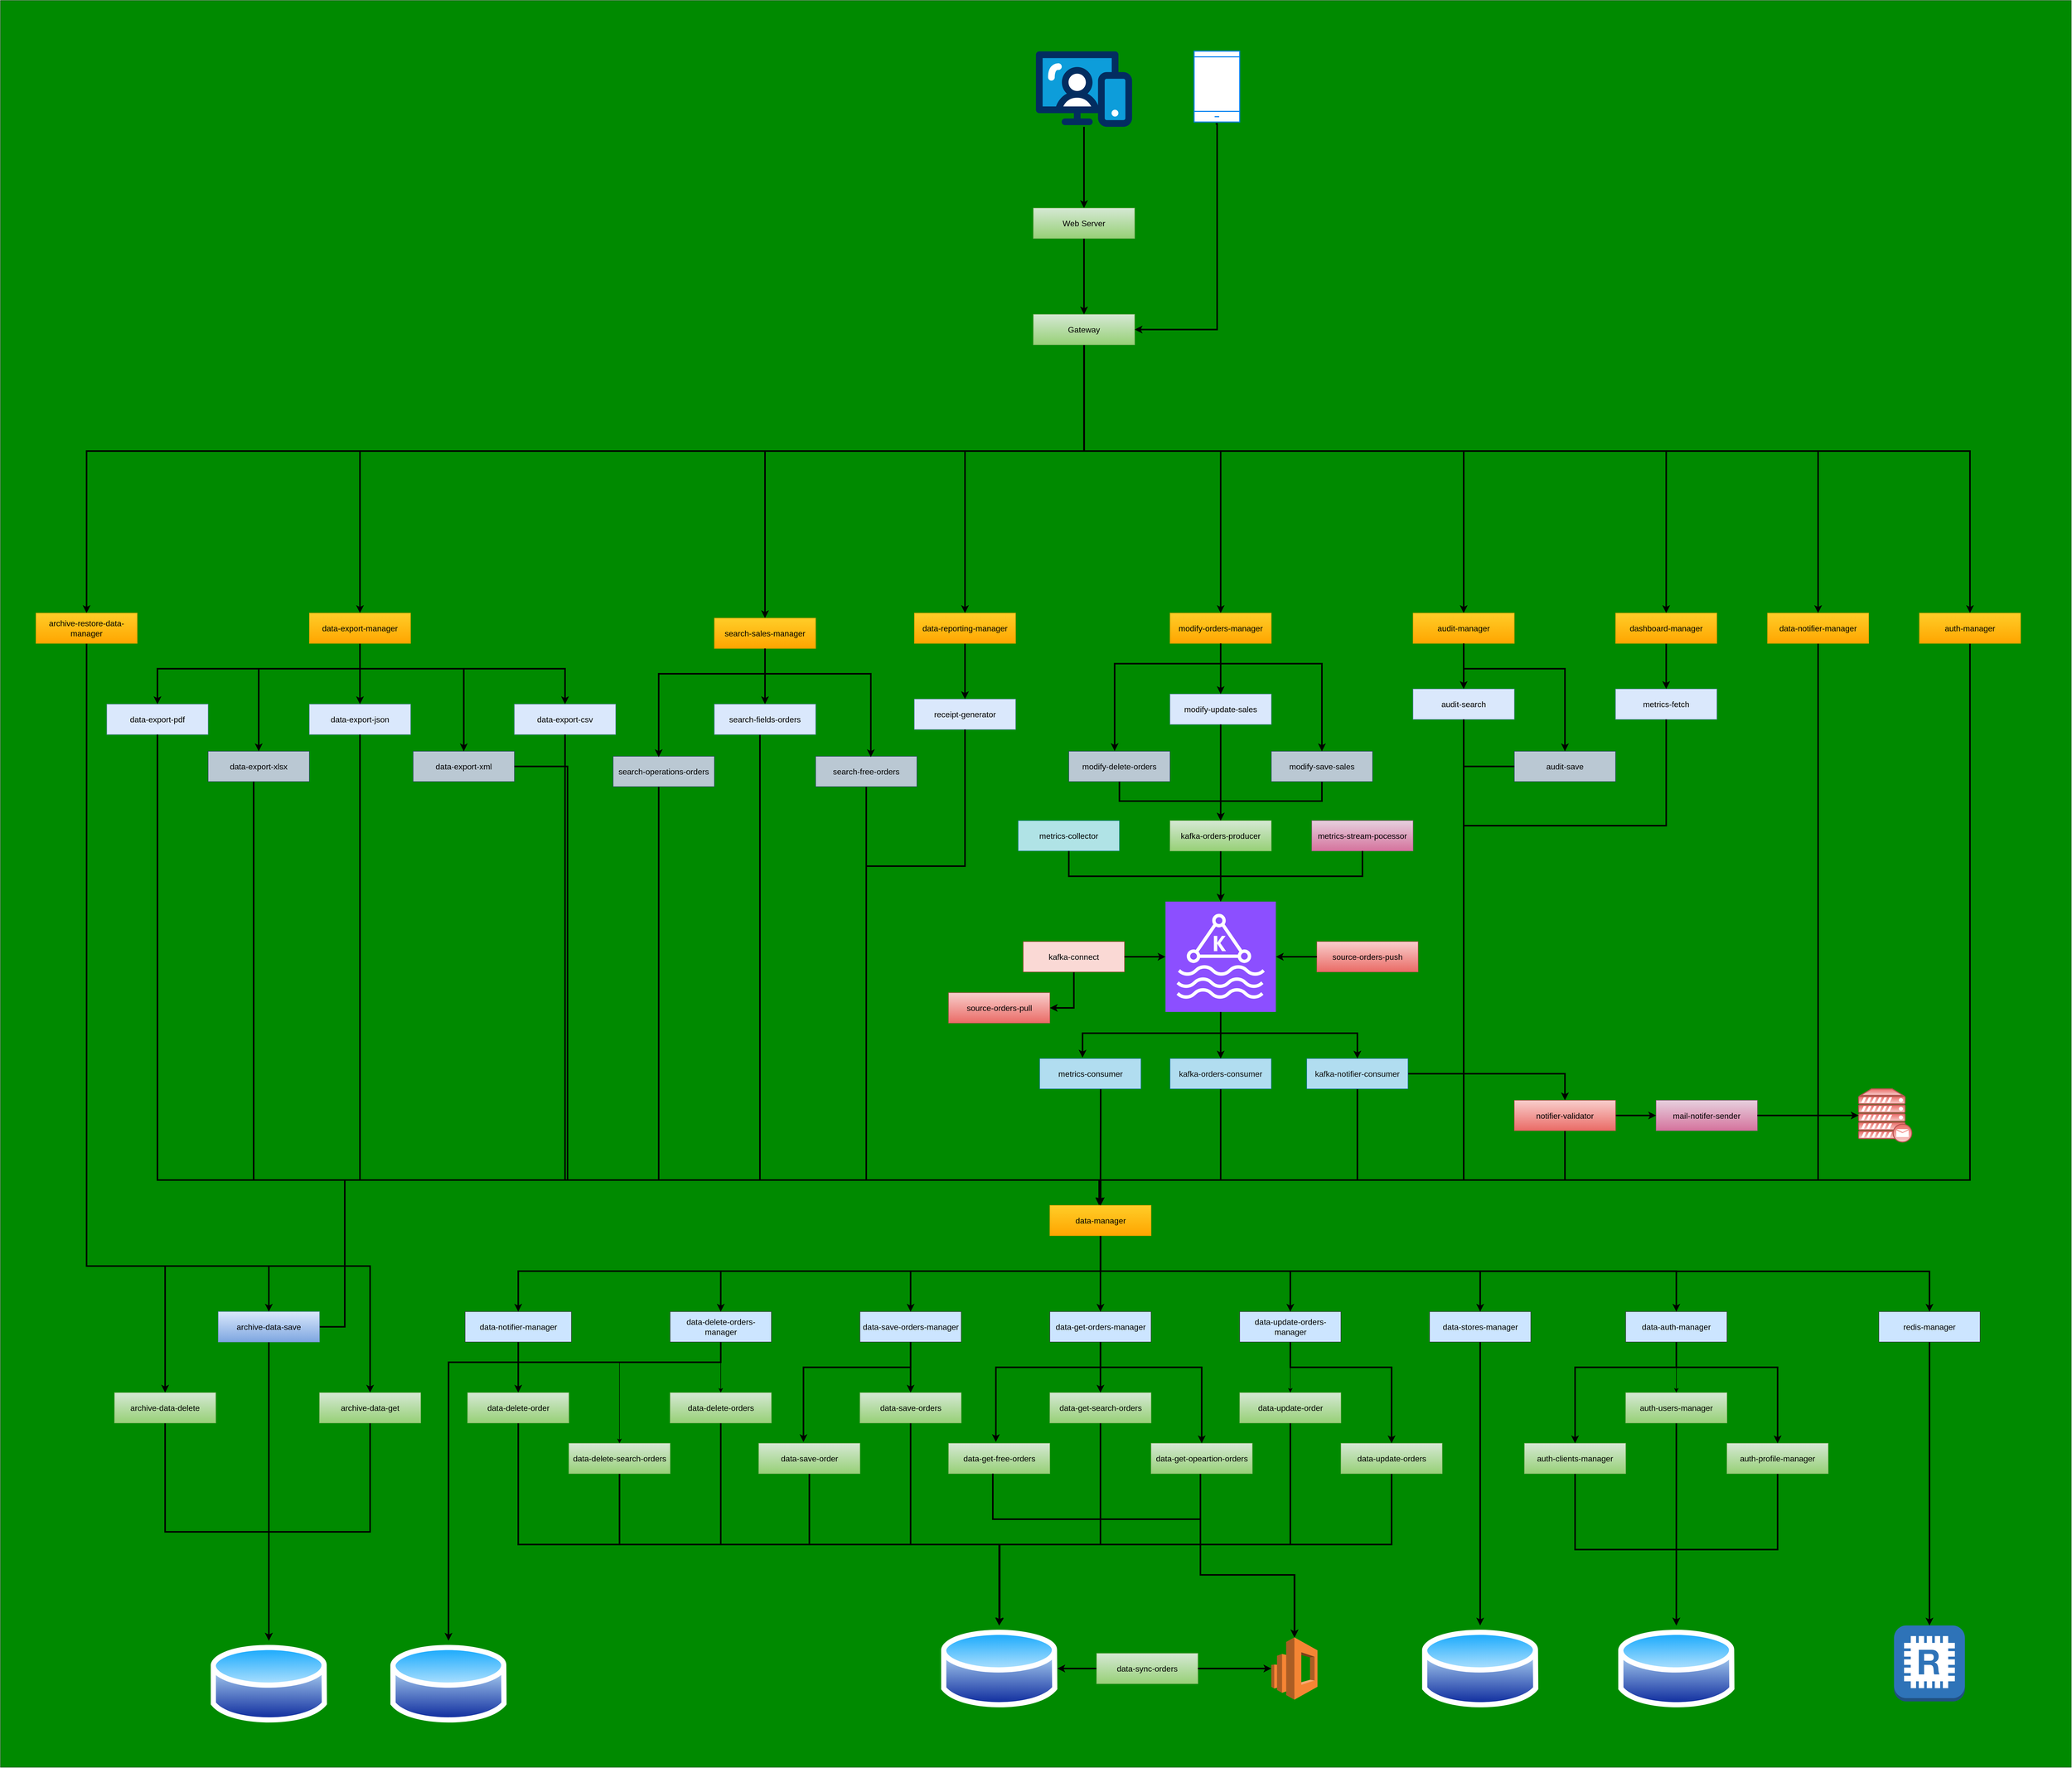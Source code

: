 <mxfile version="24.0.4" type="device">
  <diagram name="Page-1" id="crU5jMqabEnyuIWfB87f">
    <mxGraphModel dx="4968" dy="3628" grid="1" gridSize="10" guides="1" tooltips="1" connect="1" arrows="1" fold="1" page="1" pageScale="1" pageWidth="4100" pageHeight="3500" math="0" shadow="0">
      <root>
        <mxCell id="0" />
        <mxCell id="1" parent="0" />
        <mxCell id="p0ilgyeI6ZEBC6Mqhe-d-167" value="" style="rounded=0;whiteSpace=wrap;html=1;fillColor=#008a00;strokeColor=#005700;fontColor=#ffffff;" vertex="1" parent="1">
          <mxGeometry x="10" y="10" width="4090" height="3490" as="geometry" />
        </mxCell>
        <mxCell id="TRZYRDVv4xPQoLyUAHgP-5" value="&lt;font style=&quot;font-size: 16px;&quot; color=&quot;#000000&quot;&gt;source-orders-push&lt;/font&gt;" style="rounded=0;whiteSpace=wrap;html=1;fillColor=#f8cecc;gradientColor=#ea6b66;strokeColor=#b85450;" parent="1" vertex="1">
          <mxGeometry x="2610" y="1869" width="200" height="60" as="geometry" />
        </mxCell>
        <mxCell id="p0ilgyeI6ZEBC6Mqhe-d-158" style="edgeStyle=orthogonalEdgeStyle;rounded=0;orthogonalLoop=1;jettySize=auto;html=1;entryX=0.5;entryY=0;entryDx=0;entryDy=0;strokeWidth=3;" edge="1" parent="1" source="TRZYRDVv4xPQoLyUAHgP-34" target="m2Rx3y2PIeW7X46C0TxE-1">
          <mxGeometry relative="1" as="geometry">
            <Array as="points">
              <mxPoint x="2150" y="900" />
              <mxPoint x="1915" y="900" />
            </Array>
          </mxGeometry>
        </mxCell>
        <mxCell id="p0ilgyeI6ZEBC6Mqhe-d-159" style="edgeStyle=orthogonalEdgeStyle;rounded=0;orthogonalLoop=1;jettySize=auto;html=1;strokeWidth=3;" edge="1" parent="1" source="TRZYRDVv4xPQoLyUAHgP-34" target="TRZYRDVv4xPQoLyUAHgP-103">
          <mxGeometry relative="1" as="geometry">
            <Array as="points">
              <mxPoint x="2150" y="900" />
              <mxPoint x="2420" y="900" />
            </Array>
          </mxGeometry>
        </mxCell>
        <mxCell id="p0ilgyeI6ZEBC6Mqhe-d-160" style="edgeStyle=orthogonalEdgeStyle;rounded=0;orthogonalLoop=1;jettySize=auto;html=1;entryX=0.5;entryY=0;entryDx=0;entryDy=0;strokeWidth=3;" edge="1" parent="1" source="TRZYRDVv4xPQoLyUAHgP-34" target="TRZYRDVv4xPQoLyUAHgP-112">
          <mxGeometry relative="1" as="geometry">
            <Array as="points">
              <mxPoint x="2150" y="900" />
              <mxPoint x="2900" y="900" />
            </Array>
          </mxGeometry>
        </mxCell>
        <mxCell id="p0ilgyeI6ZEBC6Mqhe-d-161" style="edgeStyle=orthogonalEdgeStyle;rounded=0;orthogonalLoop=1;jettySize=auto;html=1;entryX=0.5;entryY=0;entryDx=0;entryDy=0;strokeWidth=3;" edge="1" parent="1" source="TRZYRDVv4xPQoLyUAHgP-34" target="TRZYRDVv4xPQoLyUAHgP-41">
          <mxGeometry relative="1" as="geometry">
            <Array as="points">
              <mxPoint x="2150" y="900" />
              <mxPoint x="3300" y="900" />
            </Array>
          </mxGeometry>
        </mxCell>
        <mxCell id="p0ilgyeI6ZEBC6Mqhe-d-162" style="edgeStyle=orthogonalEdgeStyle;rounded=0;orthogonalLoop=1;jettySize=auto;html=1;strokeWidth=3;" edge="1" parent="1" source="TRZYRDVv4xPQoLyUAHgP-34" target="TRZYRDVv4xPQoLyUAHgP-63">
          <mxGeometry relative="1" as="geometry">
            <Array as="points">
              <mxPoint x="2150" y="900" />
              <mxPoint x="3600" y="900" />
            </Array>
          </mxGeometry>
        </mxCell>
        <mxCell id="p0ilgyeI6ZEBC6Mqhe-d-163" style="edgeStyle=orthogonalEdgeStyle;rounded=0;orthogonalLoop=1;jettySize=auto;html=1;entryX=0.5;entryY=0;entryDx=0;entryDy=0;strokeWidth=3;" edge="1" parent="1" source="TRZYRDVv4xPQoLyUAHgP-34" target="p0ilgyeI6ZEBC6Mqhe-d-33">
          <mxGeometry relative="1" as="geometry">
            <Array as="points">
              <mxPoint x="2150" y="900" />
              <mxPoint x="3900" y="900" />
            </Array>
          </mxGeometry>
        </mxCell>
        <mxCell id="p0ilgyeI6ZEBC6Mqhe-d-164" style="edgeStyle=orthogonalEdgeStyle;rounded=0;orthogonalLoop=1;jettySize=auto;html=1;entryX=0.5;entryY=0;entryDx=0;entryDy=0;strokeWidth=3;" edge="1" parent="1" source="TRZYRDVv4xPQoLyUAHgP-34" target="TRZYRDVv4xPQoLyUAHgP-50">
          <mxGeometry relative="1" as="geometry">
            <Array as="points">
              <mxPoint x="2150" y="900" />
              <mxPoint x="1520" y="900" />
            </Array>
          </mxGeometry>
        </mxCell>
        <mxCell id="p0ilgyeI6ZEBC6Mqhe-d-165" style="edgeStyle=orthogonalEdgeStyle;rounded=0;orthogonalLoop=1;jettySize=auto;html=1;entryX=0.5;entryY=0;entryDx=0;entryDy=0;strokeWidth=3;" edge="1" parent="1" source="TRZYRDVv4xPQoLyUAHgP-34" target="p0ilgyeI6ZEBC6Mqhe-d-50">
          <mxGeometry relative="1" as="geometry">
            <Array as="points">
              <mxPoint x="2150" y="900" />
              <mxPoint x="720" y="900" />
            </Array>
          </mxGeometry>
        </mxCell>
        <mxCell id="p0ilgyeI6ZEBC6Mqhe-d-166" style="edgeStyle=orthogonalEdgeStyle;rounded=0;orthogonalLoop=1;jettySize=auto;html=1;entryX=0.5;entryY=0;entryDx=0;entryDy=0;strokeWidth=3;" edge="1" parent="1" source="TRZYRDVv4xPQoLyUAHgP-34" target="TRZYRDVv4xPQoLyUAHgP-54">
          <mxGeometry relative="1" as="geometry">
            <Array as="points">
              <mxPoint x="2150" y="900" />
              <mxPoint x="180" y="900" />
            </Array>
          </mxGeometry>
        </mxCell>
        <mxCell id="TRZYRDVv4xPQoLyUAHgP-34" value="&lt;span style=&quot;color: rgb(0, 0, 0); font-size: 16px;&quot;&gt;Gateway&lt;/span&gt;" style="rounded=0;whiteSpace=wrap;html=1;fillColor=#d5e8d4;gradientColor=#97d077;strokeColor=#82b366;fontSize=19;" parent="1" vertex="1">
          <mxGeometry x="2050.08" y="630" width="200" height="60" as="geometry" />
        </mxCell>
        <mxCell id="p0ilgyeI6ZEBC6Mqhe-d-121" style="edgeStyle=orthogonalEdgeStyle;rounded=0;orthogonalLoop=1;jettySize=auto;html=1;entryX=0.5;entryY=0;entryDx=0;entryDy=0;strokeWidth=3;" edge="1" parent="1" source="TRZYRDVv4xPQoLyUAHgP-54" target="TRZYRDVv4xPQoLyUAHgP-94">
          <mxGeometry relative="1" as="geometry">
            <Array as="points">
              <mxPoint x="180" y="2510" />
              <mxPoint x="540" y="2510" />
            </Array>
          </mxGeometry>
        </mxCell>
        <mxCell id="p0ilgyeI6ZEBC6Mqhe-d-128" style="edgeStyle=orthogonalEdgeStyle;rounded=0;orthogonalLoop=1;jettySize=auto;html=1;entryX=0.5;entryY=0;entryDx=0;entryDy=0;strokeWidth=3;" edge="1" parent="1" source="TRZYRDVv4xPQoLyUAHgP-54" target="TRZYRDVv4xPQoLyUAHgP-95">
          <mxGeometry relative="1" as="geometry">
            <Array as="points">
              <mxPoint x="180" y="2510" />
              <mxPoint x="335" y="2510" />
            </Array>
          </mxGeometry>
        </mxCell>
        <mxCell id="p0ilgyeI6ZEBC6Mqhe-d-129" style="edgeStyle=orthogonalEdgeStyle;rounded=0;orthogonalLoop=1;jettySize=auto;html=1;exitX=0.5;exitY=1;exitDx=0;exitDy=0;entryX=0.5;entryY=0;entryDx=0;entryDy=0;strokeWidth=3;" edge="1" parent="1" source="TRZYRDVv4xPQoLyUAHgP-54" target="TRZYRDVv4xPQoLyUAHgP-93">
          <mxGeometry relative="1" as="geometry">
            <Array as="points">
              <mxPoint x="180" y="2510" />
              <mxPoint x="740" y="2510" />
            </Array>
          </mxGeometry>
        </mxCell>
        <mxCell id="TRZYRDVv4xPQoLyUAHgP-54" value="&lt;span style=&quot;color: rgb(0, 0, 0);&quot;&gt;&lt;font style=&quot;font-size: 16px;&quot;&gt;archive-restore-data-manager&lt;/font&gt;&lt;/span&gt;" style="rounded=0;whiteSpace=wrap;html=1;fillColor=#ffcd28;gradientColor=#ffa500;strokeColor=#d79b00;" parent="1" vertex="1">
          <mxGeometry x="80" y="1220" width="200" height="60" as="geometry" />
        </mxCell>
        <mxCell id="TRZYRDVv4xPQoLyUAHgP-55" value="&lt;font color=&quot;#000000&quot;&gt;&lt;span style=&quot;font-size: 16px;&quot;&gt;source-orders-pull&lt;/span&gt;&lt;/font&gt;" style="rounded=0;whiteSpace=wrap;html=1;fillColor=#f8cecc;gradientColor=#ea6b66;strokeColor=#b85450;" parent="1" vertex="1">
          <mxGeometry x="1882.57" y="1970" width="200" height="60" as="geometry" />
        </mxCell>
        <mxCell id="TRZYRDVv4xPQoLyUAHgP-56" style="edgeStyle=orthogonalEdgeStyle;rounded=0;orthogonalLoop=1;jettySize=auto;html=1;entryX=1;entryY=0.5;entryDx=0;entryDy=0;strokeWidth=3;" parent="1" source="TRZYRDVv4xPQoLyUAHgP-57" target="TRZYRDVv4xPQoLyUAHgP-55" edge="1">
          <mxGeometry relative="1" as="geometry" />
        </mxCell>
        <mxCell id="TRZYRDVv4xPQoLyUAHgP-57" value="&lt;font style=&quot;font-size: 16px;&quot; color=&quot;#000000&quot;&gt;kafka-connect&lt;/font&gt;" style="rounded=0;whiteSpace=wrap;html=1;fillColor=#fad9d5;strokeColor=#ae4132;fontSize=16;" parent="1" vertex="1">
          <mxGeometry x="2030" y="1869" width="200" height="60" as="geometry" />
        </mxCell>
        <mxCell id="p0ilgyeI6ZEBC6Mqhe-d-84" style="edgeStyle=orthogonalEdgeStyle;rounded=0;orthogonalLoop=1;jettySize=auto;html=1;entryX=0.5;entryY=0;entryDx=0;entryDy=0;strokeWidth=3;" edge="1" parent="1" source="TRZYRDVv4xPQoLyUAHgP-62" target="TRZYRDVv4xPQoLyUAHgP-68">
          <mxGeometry relative="1" as="geometry" />
        </mxCell>
        <mxCell id="p0ilgyeI6ZEBC6Mqhe-d-143" style="edgeStyle=orthogonalEdgeStyle;rounded=0;orthogonalLoop=1;jettySize=auto;html=1;entryX=0.5;entryY=0;entryDx=0;entryDy=0;exitX=0.5;exitY=1;exitDx=0;exitDy=0;strokeWidth=3;" edge="1" parent="1" source="TRZYRDVv4xPQoLyUAHgP-63" target="p0ilgyeI6ZEBC6Mqhe-d-2">
          <mxGeometry relative="1" as="geometry">
            <Array as="points">
              <mxPoint x="3600" y="2340" />
              <mxPoint x="2183" y="2340" />
            </Array>
          </mxGeometry>
        </mxCell>
        <mxCell id="TRZYRDVv4xPQoLyUAHgP-63" value="&lt;span style=&quot;color: rgb(0, 0, 0);&quot;&gt;&lt;font style=&quot;font-size: 16px;&quot;&gt;data-notifier-manager&lt;/font&gt;&lt;/span&gt;" style="rounded=0;whiteSpace=wrap;html=1;fillColor=#ffcd28;gradientColor=#ffa500;strokeColor=#d79b00;" parent="1" vertex="1">
          <mxGeometry x="3500" y="1220" width="200" height="60" as="geometry" />
        </mxCell>
        <mxCell id="TRZYRDVv4xPQoLyUAHgP-65" value="&lt;font style=&quot;font-size: 16px;&quot; color=&quot;#000000&quot;&gt;mail-notifer-sender&lt;/font&gt;" style="rounded=0;whiteSpace=wrap;html=1;fillColor=#e6d0de;gradientColor=#d5739d;strokeColor=#996185;" parent="1" vertex="1">
          <mxGeometry x="3280" y="2182.5" width="200" height="60" as="geometry" />
        </mxCell>
        <mxCell id="p0ilgyeI6ZEBC6Mqhe-d-85" style="edgeStyle=orthogonalEdgeStyle;rounded=0;orthogonalLoop=1;jettySize=auto;html=1;entryX=0;entryY=0.5;entryDx=0;entryDy=0;strokeWidth=3;" edge="1" parent="1" source="TRZYRDVv4xPQoLyUAHgP-68" target="TRZYRDVv4xPQoLyUAHgP-65">
          <mxGeometry relative="1" as="geometry" />
        </mxCell>
        <mxCell id="p0ilgyeI6ZEBC6Mqhe-d-141" style="edgeStyle=orthogonalEdgeStyle;rounded=0;orthogonalLoop=1;jettySize=auto;html=1;entryX=0.5;entryY=0;entryDx=0;entryDy=0;strokeWidth=3;" edge="1" parent="1" source="TRZYRDVv4xPQoLyUAHgP-68" target="p0ilgyeI6ZEBC6Mqhe-d-2">
          <mxGeometry relative="1" as="geometry">
            <Array as="points">
              <mxPoint x="3100" y="2340" />
              <mxPoint x="2183" y="2340" />
            </Array>
          </mxGeometry>
        </mxCell>
        <mxCell id="TRZYRDVv4xPQoLyUAHgP-68" value="&lt;font style=&quot;font-size: 16px;&quot; color=&quot;#000000&quot;&gt;notifier-validator&lt;/font&gt;" style="rounded=0;whiteSpace=wrap;html=1;fillColor=#f8cecc;gradientColor=#ea6b66;strokeColor=#b85450;" parent="1" vertex="1">
          <mxGeometry x="3000" y="2182.5" width="200" height="60" as="geometry" />
        </mxCell>
        <mxCell id="p0ilgyeI6ZEBC6Mqhe-d-119" style="edgeStyle=orthogonalEdgeStyle;rounded=0;orthogonalLoop=1;jettySize=auto;html=1;entryX=0.5;entryY=0;entryDx=0;entryDy=0;strokeWidth=3;" edge="1" parent="1" source="TRZYRDVv4xPQoLyUAHgP-93" target="p0ilgyeI6ZEBC6Mqhe-d-116">
          <mxGeometry relative="1" as="geometry" />
        </mxCell>
        <mxCell id="TRZYRDVv4xPQoLyUAHgP-93" value="&lt;span style=&quot;color: rgb(0, 0, 0);&quot;&gt;&lt;font style=&quot;font-size: 16px;&quot;&gt;archive-data-get&lt;/font&gt;&lt;/span&gt;" style="rounded=0;whiteSpace=wrap;html=1;fillColor=#d5e8d4;strokeColor=#82b366;gradientColor=#97d077;" parent="1" vertex="1">
          <mxGeometry x="640" y="2760" width="200" height="60" as="geometry" />
        </mxCell>
        <mxCell id="p0ilgyeI6ZEBC6Mqhe-d-120" style="edgeStyle=orthogonalEdgeStyle;rounded=0;orthogonalLoop=1;jettySize=auto;html=1;entryX=0.5;entryY=0;entryDx=0;entryDy=0;strokeWidth=3;" edge="1" parent="1" source="TRZYRDVv4xPQoLyUAHgP-94" target="p0ilgyeI6ZEBC6Mqhe-d-116">
          <mxGeometry relative="1" as="geometry" />
        </mxCell>
        <mxCell id="p0ilgyeI6ZEBC6Mqhe-d-122" style="edgeStyle=orthogonalEdgeStyle;rounded=0;orthogonalLoop=1;jettySize=auto;html=1;entryX=0.5;entryY=0;entryDx=0;entryDy=0;strokeWidth=3;" edge="1" parent="1" source="TRZYRDVv4xPQoLyUAHgP-94" target="p0ilgyeI6ZEBC6Mqhe-d-2">
          <mxGeometry relative="1" as="geometry">
            <Array as="points">
              <mxPoint x="690" y="2630" />
              <mxPoint x="690" y="2340" />
              <mxPoint x="2183" y="2340" />
            </Array>
          </mxGeometry>
        </mxCell>
        <mxCell id="TRZYRDVv4xPQoLyUAHgP-94" value="&lt;font color=&quot;#000000&quot; style=&quot;font-size: 16px;&quot;&gt;archive-data-save&lt;/font&gt;" style="rounded=0;whiteSpace=wrap;html=1;fillColor=#dae8fc;gradientColor=#7ea6e0;strokeColor=#6c8ebf;" parent="1" vertex="1">
          <mxGeometry x="440" y="2600" width="200" height="60" as="geometry" />
        </mxCell>
        <mxCell id="p0ilgyeI6ZEBC6Mqhe-d-118" style="edgeStyle=orthogonalEdgeStyle;rounded=0;orthogonalLoop=1;jettySize=auto;html=1;entryX=0.5;entryY=0;entryDx=0;entryDy=0;strokeWidth=3;" edge="1" parent="1" source="TRZYRDVv4xPQoLyUAHgP-95" target="p0ilgyeI6ZEBC6Mqhe-d-116">
          <mxGeometry relative="1" as="geometry" />
        </mxCell>
        <mxCell id="TRZYRDVv4xPQoLyUAHgP-95" value="&lt;span style=&quot;color: rgb(0, 0, 0);&quot;&gt;&lt;font style=&quot;font-size: 16px;&quot;&gt;archive-data-delete&lt;/font&gt;&lt;/span&gt;" style="rounded=0;whiteSpace=wrap;html=1;fillColor=#d5e8d4;gradientColor=#97d077;strokeColor=#82b366;" parent="1" vertex="1">
          <mxGeometry x="235.14" y="2760" width="200" height="60" as="geometry" />
        </mxCell>
        <mxCell id="p0ilgyeI6ZEBC6Mqhe-d-77" style="edgeStyle=orthogonalEdgeStyle;rounded=0;orthogonalLoop=1;jettySize=auto;html=1;entryX=0.5;entryY=0;entryDx=0;entryDy=0;strokeWidth=3;" edge="1" parent="1" source="TRZYRDVv4xPQoLyUAHgP-105" target="TRZYRDVv4xPQoLyUAHgP-58">
          <mxGeometry relative="1" as="geometry" />
        </mxCell>
        <mxCell id="TRZYRDVv4xPQoLyUAHgP-144" value="" style="sketch=0;points=[[0,0,0],[0.25,0,0],[0.5,0,0],[0.75,0,0],[1,0,0],[0,1,0],[0.25,1,0],[0.5,1,0],[0.75,1,0],[1,1,0],[0,0.25,0],[0,0.5,0],[0,0.75,0],[1,0.25,0],[1,0.5,0],[1,0.75,0]];outlineConnect=0;fontColor=#232F3E;fillColor=#8C4FFF;strokeColor=#ffffff;dashed=0;verticalLabelPosition=bottom;verticalAlign=top;align=center;html=1;fontSize=12;fontStyle=0;aspect=fixed;shape=mxgraph.aws4.resourceIcon;resIcon=mxgraph.aws4.managed_streaming_for_kafka;" parent="1" vertex="1">
          <mxGeometry x="2311" y="1790" width="218" height="218" as="geometry" />
        </mxCell>
        <mxCell id="TRZYRDVv4xPQoLyUAHgP-154" value="" style="verticalAlign=top;verticalLabelPosition=bottom;labelPosition=center;align=center;html=1;outlineConnect=0;fillColor=#f8cecc;strokeColor=#b85450;gradientDirection=north;strokeWidth=2;shape=mxgraph.networks.mail_server;gradientColor=#ea6b66;" parent="1" vertex="1">
          <mxGeometry x="3680" y="2160" width="105" height="105" as="geometry" />
        </mxCell>
        <mxCell id="p0ilgyeI6ZEBC6Mqhe-d-142" style="edgeStyle=orthogonalEdgeStyle;rounded=0;orthogonalLoop=1;jettySize=auto;html=1;entryX=0.5;entryY=0;entryDx=0;entryDy=0;strokeWidth=3;" edge="1" parent="1" source="p0ilgyeI6ZEBC6Mqhe-d-33" target="p0ilgyeI6ZEBC6Mqhe-d-2">
          <mxGeometry relative="1" as="geometry">
            <Array as="points">
              <mxPoint x="3900" y="2340" />
              <mxPoint x="2183" y="2340" />
            </Array>
          </mxGeometry>
        </mxCell>
        <mxCell id="p0ilgyeI6ZEBC6Mqhe-d-33" value="&lt;span style=&quot;color: rgb(0, 0, 0);&quot;&gt;&lt;font style=&quot;font-size: 16px;&quot;&gt;auth-manager&lt;/font&gt;&lt;/span&gt;" style="rounded=0;whiteSpace=wrap;html=1;fillColor=#ffcd28;gradientColor=#ffa500;strokeColor=#d79b00;" vertex="1" parent="1">
          <mxGeometry x="3800" y="1220" width="200" height="60" as="geometry" />
        </mxCell>
        <mxCell id="p0ilgyeI6ZEBC6Mqhe-d-76" style="edgeStyle=orthogonalEdgeStyle;rounded=0;orthogonalLoop=1;jettySize=auto;html=1;entryX=0.5;entryY=0;entryDx=0;entryDy=0;entryPerimeter=0;strokeWidth=3;" edge="1" parent="1" source="TRZYRDVv4xPQoLyUAHgP-58" target="TRZYRDVv4xPQoLyUAHgP-144">
          <mxGeometry relative="1" as="geometry" />
        </mxCell>
        <mxCell id="p0ilgyeI6ZEBC6Mqhe-d-86" style="edgeStyle=orthogonalEdgeStyle;rounded=0;orthogonalLoop=1;jettySize=auto;html=1;entryX=0;entryY=0.5;entryDx=0;entryDy=0;entryPerimeter=0;strokeWidth=3;" edge="1" parent="1" source="TRZYRDVv4xPQoLyUAHgP-65" target="TRZYRDVv4xPQoLyUAHgP-154">
          <mxGeometry relative="1" as="geometry" />
        </mxCell>
        <mxCell id="p0ilgyeI6ZEBC6Mqhe-d-89" value="" style="group" vertex="1" connectable="0" parent="1">
          <mxGeometry x="220" y="1220" width="1005" height="333" as="geometry" />
        </mxCell>
        <mxCell id="TRZYRDVv4xPQoLyUAHgP-14" value="&lt;span style=&quot;color: rgb(0, 0, 0);&quot;&gt;&lt;font style=&quot;font-size: 16px;&quot;&gt;data-export-xlsx&lt;/font&gt;&lt;/span&gt;" style="rounded=0;whiteSpace=wrap;html=1;fillColor=#bac8d3;strokeColor=#23445d;" parent="p0ilgyeI6ZEBC6Mqhe-d-89" vertex="1">
          <mxGeometry x="200.0" y="273" width="200" height="60" as="geometry" />
        </mxCell>
        <mxCell id="TRZYRDVv4xPQoLyUAHgP-16" value="&lt;span style=&quot;color: rgb(0, 0, 0);&quot;&gt;&lt;font style=&quot;font-size: 16px;&quot;&gt;data-export-xml&lt;/font&gt;&lt;/span&gt;" style="rounded=0;whiteSpace=wrap;html=1;fillColor=#bac8d3;strokeColor=#23445d;" parent="p0ilgyeI6ZEBC6Mqhe-d-89" vertex="1">
          <mxGeometry x="605" y="273" width="200" height="60" as="geometry" />
        </mxCell>
        <mxCell id="TRZYRDVv4xPQoLyUAHgP-18" value="&lt;span style=&quot;color: rgb(0, 0, 0); font-size: 16px;&quot;&gt;data-export-csv&lt;/span&gt;" style="rounded=0;whiteSpace=wrap;html=1;fillColor=#dae8fc;strokeColor=#6c8ebf;" parent="p0ilgyeI6ZEBC6Mqhe-d-89" vertex="1">
          <mxGeometry x="805" y="180" width="200" height="60" as="geometry" />
        </mxCell>
        <mxCell id="TRZYRDVv4xPQoLyUAHgP-20" value="&lt;span style=&quot;color: rgb(0, 0, 0);&quot;&gt;&lt;font style=&quot;font-size: 16px;&quot;&gt;data-export-pdf&lt;/font&gt;&lt;/span&gt;" style="rounded=0;whiteSpace=wrap;html=1;fillColor=#dae8fc;strokeColor=#6c8ebf;" parent="p0ilgyeI6ZEBC6Mqhe-d-89" vertex="1">
          <mxGeometry y="180" width="200" height="60" as="geometry" />
        </mxCell>
        <mxCell id="TRZYRDVv4xPQoLyUAHgP-22" value="&lt;span style=&quot;color: rgb(0, 0, 0);&quot;&gt;&lt;font style=&quot;font-size: 16px;&quot;&gt;data-export-json&lt;/font&gt;&lt;/span&gt;" style="rounded=0;whiteSpace=wrap;html=1;fillColor=#dae8fc;strokeColor=#6c8ebf;" parent="p0ilgyeI6ZEBC6Mqhe-d-89" vertex="1">
          <mxGeometry x="400" y="180" width="200" height="60" as="geometry" />
        </mxCell>
        <mxCell id="p0ilgyeI6ZEBC6Mqhe-d-52" style="edgeStyle=orthogonalEdgeStyle;rounded=0;orthogonalLoop=1;jettySize=auto;html=1;entryX=0.5;entryY=0;entryDx=0;entryDy=0;strokeWidth=3;" edge="1" parent="p0ilgyeI6ZEBC6Mqhe-d-89" source="p0ilgyeI6ZEBC6Mqhe-d-50" target="TRZYRDVv4xPQoLyUAHgP-22">
          <mxGeometry relative="1" as="geometry" />
        </mxCell>
        <mxCell id="p0ilgyeI6ZEBC6Mqhe-d-53" style="edgeStyle=orthogonalEdgeStyle;rounded=0;orthogonalLoop=1;jettySize=auto;html=1;entryX=0.5;entryY=0;entryDx=0;entryDy=0;strokeWidth=3;" edge="1" parent="p0ilgyeI6ZEBC6Mqhe-d-89" source="p0ilgyeI6ZEBC6Mqhe-d-50" target="TRZYRDVv4xPQoLyUAHgP-14">
          <mxGeometry relative="1" as="geometry">
            <Array as="points">
              <mxPoint x="500" y="110" />
              <mxPoint x="300" y="110" />
            </Array>
          </mxGeometry>
        </mxCell>
        <mxCell id="p0ilgyeI6ZEBC6Mqhe-d-54" style="edgeStyle=orthogonalEdgeStyle;rounded=0;orthogonalLoop=1;jettySize=auto;html=1;entryX=0.5;entryY=0;entryDx=0;entryDy=0;strokeWidth=3;" edge="1" parent="p0ilgyeI6ZEBC6Mqhe-d-89" source="p0ilgyeI6ZEBC6Mqhe-d-50" target="TRZYRDVv4xPQoLyUAHgP-20">
          <mxGeometry relative="1" as="geometry">
            <Array as="points">
              <mxPoint x="500" y="110" />
              <mxPoint x="100.0" y="110" />
            </Array>
          </mxGeometry>
        </mxCell>
        <mxCell id="p0ilgyeI6ZEBC6Mqhe-d-55" style="edgeStyle=orthogonalEdgeStyle;rounded=0;orthogonalLoop=1;jettySize=auto;html=1;entryX=0.5;entryY=0;entryDx=0;entryDy=0;strokeWidth=3;" edge="1" parent="p0ilgyeI6ZEBC6Mqhe-d-89" source="p0ilgyeI6ZEBC6Mqhe-d-50" target="TRZYRDVv4xPQoLyUAHgP-18">
          <mxGeometry relative="1" as="geometry">
            <Array as="points">
              <mxPoint x="500" y="110" />
              <mxPoint x="905" y="110" />
            </Array>
          </mxGeometry>
        </mxCell>
        <mxCell id="p0ilgyeI6ZEBC6Mqhe-d-56" style="edgeStyle=orthogonalEdgeStyle;rounded=0;orthogonalLoop=1;jettySize=auto;html=1;entryX=0.5;entryY=0;entryDx=0;entryDy=0;strokeWidth=3;" edge="1" parent="p0ilgyeI6ZEBC6Mqhe-d-89" source="p0ilgyeI6ZEBC6Mqhe-d-50" target="TRZYRDVv4xPQoLyUAHgP-16">
          <mxGeometry relative="1" as="geometry">
            <Array as="points">
              <mxPoint x="500" y="110" />
              <mxPoint x="705" y="110" />
            </Array>
          </mxGeometry>
        </mxCell>
        <mxCell id="p0ilgyeI6ZEBC6Mqhe-d-50" value="&lt;font color=&quot;#000000&quot; style=&quot;font-size: 16px;&quot;&gt;data-export-manager&lt;/font&gt;" style="rounded=0;whiteSpace=wrap;html=1;fillColor=#ffcd28;gradientColor=#ffa500;strokeColor=#d79b00;" vertex="1" parent="p0ilgyeI6ZEBC6Mqhe-d-89">
          <mxGeometry x="400" width="200" height="60" as="geometry" />
        </mxCell>
        <mxCell id="p0ilgyeI6ZEBC6Mqhe-d-91" value="" style="group" vertex="1" connectable="0" parent="1">
          <mxGeometry x="1815" y="1220" width="200" height="230" as="geometry" />
        </mxCell>
        <mxCell id="TRZYRDVv4xPQoLyUAHgP-8" value="&lt;font style=&quot;font-size: 16px;&quot; color=&quot;#000000&quot;&gt;receipt-generator&lt;/font&gt;" style="rounded=0;whiteSpace=wrap;html=1;fillColor=#dae8fc;strokeColor=#6c8ebf;" parent="p0ilgyeI6ZEBC6Mqhe-d-91" vertex="1">
          <mxGeometry y="170" width="200" height="60" as="geometry" />
        </mxCell>
        <mxCell id="p0ilgyeI6ZEBC6Mqhe-d-61" style="edgeStyle=orthogonalEdgeStyle;rounded=0;orthogonalLoop=1;jettySize=auto;html=1;entryX=0.5;entryY=0;entryDx=0;entryDy=0;strokeWidth=3;" edge="1" parent="p0ilgyeI6ZEBC6Mqhe-d-91" source="m2Rx3y2PIeW7X46C0TxE-1" target="TRZYRDVv4xPQoLyUAHgP-8">
          <mxGeometry relative="1" as="geometry" />
        </mxCell>
        <mxCell id="m2Rx3y2PIeW7X46C0TxE-1" value="&lt;font color=&quot;#000000&quot; style=&quot;font-size: 16px;&quot;&gt;data-reporting-manager&lt;/font&gt;" style="rounded=0;whiteSpace=wrap;html=1;fillColor=#ffcd28;gradientColor=#ffa500;strokeColor=#d79b00;" parent="p0ilgyeI6ZEBC6Mqhe-d-91" vertex="1">
          <mxGeometry width="200" height="60" as="geometry" />
        </mxCell>
        <mxCell id="p0ilgyeI6ZEBC6Mqhe-d-93" value="" style="group" vertex="1" connectable="0" parent="1">
          <mxGeometry x="2120" y="1220" width="600" height="333" as="geometry" />
        </mxCell>
        <mxCell id="TRZYRDVv4xPQoLyUAHgP-97" value="&lt;font style=&quot;font-size: 16px;&quot; color=&quot;#000000&quot;&gt;modify-update-sales&lt;/font&gt;" style="rounded=0;whiteSpace=wrap;html=1;fillColor=#dae8fc;strokeColor=#6c8ebf;rotation=0;" parent="p0ilgyeI6ZEBC6Mqhe-d-93" vertex="1">
          <mxGeometry x="200" y="160" width="200" height="60" as="geometry" />
        </mxCell>
        <mxCell id="TRZYRDVv4xPQoLyUAHgP-99" value="&lt;span style=&quot;color: rgb(0, 0, 0);&quot;&gt;&lt;font style=&quot;font-size: 16px;&quot;&gt;modify-delete-orders&lt;/font&gt;&lt;/span&gt;" style="rounded=0;whiteSpace=wrap;html=1;rotation=0;fillColor=#bac8d3;strokeColor=#23445d;" parent="p0ilgyeI6ZEBC6Mqhe-d-93" vertex="1">
          <mxGeometry y="273" width="200" height="60" as="geometry" />
        </mxCell>
        <mxCell id="TRZYRDVv4xPQoLyUAHgP-103" value="&lt;span style=&quot;color: rgb(0, 0, 0);&quot;&gt;&lt;font style=&quot;font-size: 16px;&quot;&gt;modify-orders-manager&lt;/font&gt;&lt;/span&gt;" style="rounded=0;whiteSpace=wrap;html=1;fillColor=#ffcd28;gradientColor=#ffa500;strokeColor=#d79b00;" parent="p0ilgyeI6ZEBC6Mqhe-d-93" vertex="1">
          <mxGeometry x="200" width="200" height="60" as="geometry" />
        </mxCell>
        <mxCell id="TRZYRDVv4xPQoLyUAHgP-105" value="&lt;font style=&quot;font-size: 16px;&quot; color=&quot;#000000&quot;&gt;modify-save-sales&lt;/font&gt;" style="rounded=0;whiteSpace=wrap;html=1;rotation=0;fillColor=#bac8d3;strokeColor=#23445d;" parent="p0ilgyeI6ZEBC6Mqhe-d-93" vertex="1">
          <mxGeometry x="400" y="273" width="200" height="60" as="geometry" />
        </mxCell>
        <mxCell id="p0ilgyeI6ZEBC6Mqhe-d-62" style="edgeStyle=orthogonalEdgeStyle;rounded=0;orthogonalLoop=1;jettySize=auto;html=1;entryX=0.5;entryY=0;entryDx=0;entryDy=0;strokeWidth=3;" edge="1" parent="p0ilgyeI6ZEBC6Mqhe-d-93" source="TRZYRDVv4xPQoLyUAHgP-103" target="TRZYRDVv4xPQoLyUAHgP-97">
          <mxGeometry relative="1" as="geometry" />
        </mxCell>
        <mxCell id="p0ilgyeI6ZEBC6Mqhe-d-63" style="edgeStyle=orthogonalEdgeStyle;rounded=0;orthogonalLoop=1;jettySize=auto;html=1;entryX=0.453;entryY=-0.008;entryDx=0;entryDy=0;entryPerimeter=0;strokeWidth=3;" edge="1" parent="p0ilgyeI6ZEBC6Mqhe-d-93" source="TRZYRDVv4xPQoLyUAHgP-103" target="TRZYRDVv4xPQoLyUAHgP-99">
          <mxGeometry relative="1" as="geometry">
            <Array as="points">
              <mxPoint x="300" y="100" />
              <mxPoint x="91" y="100" />
            </Array>
          </mxGeometry>
        </mxCell>
        <mxCell id="p0ilgyeI6ZEBC6Mqhe-d-64" style="edgeStyle=orthogonalEdgeStyle;rounded=0;orthogonalLoop=1;jettySize=auto;html=1;entryX=0.5;entryY=0;entryDx=0;entryDy=0;strokeWidth=3;" edge="1" parent="p0ilgyeI6ZEBC6Mqhe-d-93" source="TRZYRDVv4xPQoLyUAHgP-103" target="TRZYRDVv4xPQoLyUAHgP-105">
          <mxGeometry relative="1" as="geometry">
            <Array as="points">
              <mxPoint x="300" y="100" />
              <mxPoint x="500" y="100" />
            </Array>
          </mxGeometry>
        </mxCell>
        <mxCell id="p0ilgyeI6ZEBC6Mqhe-d-104" value="" style="group" vertex="1" connectable="0" parent="1">
          <mxGeometry x="2800" y="1220" width="400" height="333" as="geometry" />
        </mxCell>
        <mxCell id="TRZYRDVv4xPQoLyUAHgP-107" value="&lt;font style=&quot;font-size: 16px;&quot; color=&quot;#000000&quot;&gt;audit-save&lt;/font&gt;" style="rounded=0;whiteSpace=wrap;html=1;fillColor=#bac8d3;strokeColor=#23445d;" parent="p0ilgyeI6ZEBC6Mqhe-d-104" vertex="1">
          <mxGeometry x="200" y="273" width="200" height="60" as="geometry" />
        </mxCell>
        <mxCell id="TRZYRDVv4xPQoLyUAHgP-109" value="&lt;span style=&quot;color: rgb(0, 0, 0);&quot;&gt;&lt;font style=&quot;font-size: 16px;&quot;&gt;audit-search&lt;/font&gt;&lt;/span&gt;" style="rounded=0;whiteSpace=wrap;html=1;fillColor=#dae8fc;strokeColor=#6c8ebf;" parent="p0ilgyeI6ZEBC6Mqhe-d-104" vertex="1">
          <mxGeometry y="150" width="200" height="60" as="geometry" />
        </mxCell>
        <mxCell id="p0ilgyeI6ZEBC6Mqhe-d-75" style="edgeStyle=orthogonalEdgeStyle;rounded=0;orthogonalLoop=1;jettySize=auto;html=1;entryX=0.5;entryY=0;entryDx=0;entryDy=0;strokeWidth=3;" edge="1" parent="p0ilgyeI6ZEBC6Mqhe-d-104" source="TRZYRDVv4xPQoLyUAHgP-112" target="TRZYRDVv4xPQoLyUAHgP-107">
          <mxGeometry relative="1" as="geometry">
            <Array as="points">
              <mxPoint x="100" y="110" />
              <mxPoint x="300" y="110" />
            </Array>
          </mxGeometry>
        </mxCell>
        <mxCell id="TRZYRDVv4xPQoLyUAHgP-112" value="&lt;span style=&quot;color: rgb(0, 0, 0);&quot;&gt;&lt;font style=&quot;font-size: 16px;&quot;&gt;audit-manager&lt;/font&gt;&lt;/span&gt;" style="rounded=0;whiteSpace=wrap;html=1;fillColor=#ffcd28;gradientColor=#ffa500;strokeColor=#d79b00;" parent="p0ilgyeI6ZEBC6Mqhe-d-104" vertex="1">
          <mxGeometry width="200" height="60" as="geometry" />
        </mxCell>
        <mxCell id="p0ilgyeI6ZEBC6Mqhe-d-73" style="edgeStyle=orthogonalEdgeStyle;rounded=0;orthogonalLoop=1;jettySize=auto;html=1;entryX=0.5;entryY=0;entryDx=0;entryDy=0;strokeWidth=3;" edge="1" parent="p0ilgyeI6ZEBC6Mqhe-d-104" source="TRZYRDVv4xPQoLyUAHgP-112" target="TRZYRDVv4xPQoLyUAHgP-109">
          <mxGeometry relative="1" as="geometry" />
        </mxCell>
        <mxCell id="p0ilgyeI6ZEBC6Mqhe-d-106" value="" style="group" vertex="1" connectable="0" parent="1">
          <mxGeometry x="2020" y="1630" width="780" height="110" as="geometry" />
        </mxCell>
        <mxCell id="TRZYRDVv4xPQoLyUAHgP-58" value="&lt;font style=&quot;font-size: 16px;&quot; color=&quot;#000000&quot;&gt;kafka-orders-producer&lt;br&gt;&lt;/font&gt;" style="rounded=0;whiteSpace=wrap;html=1;fillColor=#d5e8d4;gradientColor=#97d077;strokeColor=#82b366;rotation=0;" parent="p0ilgyeI6ZEBC6Mqhe-d-106" vertex="1">
          <mxGeometry x="300" width="200" height="60" as="geometry" />
        </mxCell>
        <mxCell id="TRZYRDVv4xPQoLyUAHgP-59" value="&lt;span style=&quot;color: rgb(0, 0, 0);&quot;&gt;&lt;font style=&quot;font-size: 16px;&quot;&gt;metrics-collector&lt;/font&gt;&lt;/span&gt;" style="rounded=0;whiteSpace=wrap;html=1;fillColor=#b0e3e6;strokeColor=#0e8088;" parent="p0ilgyeI6ZEBC6Mqhe-d-106" vertex="1">
          <mxGeometry width="200" height="60" as="geometry" />
        </mxCell>
        <mxCell id="TRZYRDVv4xPQoLyUAHgP-167" value="&lt;font style=&quot;font-size: 16px;&quot;&gt;&lt;font style=&quot;font-size: 16px;&quot; color=&quot;#000000&quot;&gt;metrics&lt;/font&gt;&lt;font style=&quot;font-size: 16px;&quot; color=&quot;#000000&quot;&gt;-stream-pocessor&lt;/font&gt;&lt;/font&gt;" style="rounded=0;whiteSpace=wrap;html=1;fillColor=#e6d0de;gradientColor=#d5739d;strokeColor=#996185;" parent="p0ilgyeI6ZEBC6Mqhe-d-106" vertex="1">
          <mxGeometry x="580" width="200" height="60" as="geometry" />
        </mxCell>
        <mxCell id="p0ilgyeI6ZEBC6Mqhe-d-87" style="edgeStyle=orthogonalEdgeStyle;rounded=0;orthogonalLoop=1;jettySize=auto;html=1;entryX=0.5;entryY=0;entryDx=0;entryDy=0;entryPerimeter=0;strokeWidth=3;" edge="1" parent="p0ilgyeI6ZEBC6Mqhe-d-106" source="TRZYRDVv4xPQoLyUAHgP-59" target="TRZYRDVv4xPQoLyUAHgP-144">
          <mxGeometry relative="1" as="geometry">
            <Array as="points">
              <mxPoint x="100" y="110" />
              <mxPoint x="400" y="110" />
            </Array>
          </mxGeometry>
        </mxCell>
        <mxCell id="p0ilgyeI6ZEBC6Mqhe-d-88" style="edgeStyle=orthogonalEdgeStyle;rounded=0;orthogonalLoop=1;jettySize=auto;html=1;entryX=0.5;entryY=0;entryDx=0;entryDy=0;entryPerimeter=0;strokeWidth=3;" edge="1" parent="p0ilgyeI6ZEBC6Mqhe-d-106" source="TRZYRDVv4xPQoLyUAHgP-167" target="TRZYRDVv4xPQoLyUAHgP-144">
          <mxGeometry relative="1" as="geometry">
            <Array as="points">
              <mxPoint x="680" y="110" />
              <mxPoint x="400" y="110" />
            </Array>
          </mxGeometry>
        </mxCell>
        <mxCell id="p0ilgyeI6ZEBC6Mqhe-d-80" style="edgeStyle=orthogonalEdgeStyle;rounded=0;orthogonalLoop=1;jettySize=auto;html=1;entryX=0.5;entryY=0;entryDx=0;entryDy=0;strokeWidth=3;" edge="1" parent="1" source="TRZYRDVv4xPQoLyUAHgP-97" target="TRZYRDVv4xPQoLyUAHgP-58">
          <mxGeometry relative="1" as="geometry" />
        </mxCell>
        <mxCell id="p0ilgyeI6ZEBC6Mqhe-d-81" style="edgeStyle=orthogonalEdgeStyle;rounded=0;orthogonalLoop=1;jettySize=auto;html=1;entryX=0.5;entryY=0;entryDx=0;entryDy=0;strokeWidth=3;" edge="1" parent="1" source="TRZYRDVv4xPQoLyUAHgP-99" target="TRZYRDVv4xPQoLyUAHgP-58">
          <mxGeometry relative="1" as="geometry" />
        </mxCell>
        <mxCell id="p0ilgyeI6ZEBC6Mqhe-d-108" value="" style="group" vertex="1" connectable="0" parent="1">
          <mxGeometry x="3200.0" y="1220" width="200.0" height="210" as="geometry" />
        </mxCell>
        <mxCell id="TRZYRDVv4xPQoLyUAHgP-10" value="&lt;span style=&quot;color: rgb(0, 0, 0); font-size: 16px;&quot;&gt;metrics-fetch&lt;/span&gt;" style="rounded=0;whiteSpace=wrap;html=1;fillColor=#dae8fc;strokeColor=#6c8ebf;" parent="p0ilgyeI6ZEBC6Mqhe-d-108" vertex="1">
          <mxGeometry x="4.547e-13" y="150" width="200" height="60" as="geometry" />
        </mxCell>
        <mxCell id="p0ilgyeI6ZEBC6Mqhe-d-74" style="edgeStyle=orthogonalEdgeStyle;rounded=0;orthogonalLoop=1;jettySize=auto;html=1;entryX=0.5;entryY=0;entryDx=0;entryDy=0;strokeWidth=3;" edge="1" parent="p0ilgyeI6ZEBC6Mqhe-d-108" source="TRZYRDVv4xPQoLyUAHgP-41" target="TRZYRDVv4xPQoLyUAHgP-10">
          <mxGeometry relative="1" as="geometry" />
        </mxCell>
        <mxCell id="TRZYRDVv4xPQoLyUAHgP-41" value="&lt;span style=&quot;color: rgb(0, 0, 0);&quot;&gt;&lt;font style=&quot;font-size: 16px;&quot;&gt;dashboard-manager&lt;/font&gt;&lt;/span&gt;" style="rounded=0;whiteSpace=wrap;html=1;fillColor=#ffcd28;gradientColor=#ffa500;strokeColor=#d79b00;" parent="p0ilgyeI6ZEBC6Mqhe-d-108" vertex="1">
          <mxGeometry width="200" height="60" as="geometry" />
        </mxCell>
        <mxCell id="p0ilgyeI6ZEBC6Mqhe-d-112" style="edgeStyle=orthogonalEdgeStyle;rounded=0;orthogonalLoop=1;jettySize=auto;html=1;entryX=0;entryY=0.5;entryDx=0;entryDy=0;entryPerimeter=0;strokeWidth=3;" edge="1" parent="1" source="TRZYRDVv4xPQoLyUAHgP-57" target="TRZYRDVv4xPQoLyUAHgP-144">
          <mxGeometry relative="1" as="geometry" />
        </mxCell>
        <mxCell id="p0ilgyeI6ZEBC6Mqhe-d-113" style="edgeStyle=orthogonalEdgeStyle;rounded=0;orthogonalLoop=1;jettySize=auto;html=1;entryX=1;entryY=0.5;entryDx=0;entryDy=0;entryPerimeter=0;strokeWidth=3;" edge="1" parent="1" source="TRZYRDVv4xPQoLyUAHgP-5" target="TRZYRDVv4xPQoLyUAHgP-144">
          <mxGeometry relative="1" as="geometry" />
        </mxCell>
        <mxCell id="p0ilgyeI6ZEBC6Mqhe-d-48" style="edgeStyle=orthogonalEdgeStyle;rounded=0;orthogonalLoop=1;jettySize=auto;html=1;exitX=0.5;exitY=1;exitDx=0;exitDy=0;strokeWidth=3;" edge="1" parent="1" source="TRZYRDVv4xPQoLyUAHgP-64" target="p0ilgyeI6ZEBC6Mqhe-d-46">
          <mxGeometry relative="1" as="geometry">
            <mxPoint x="895" y="3220" as="targetPoint" />
            <Array as="points">
              <mxPoint x="1033" y="2700" />
              <mxPoint x="895" y="2700" />
            </Array>
          </mxGeometry>
        </mxCell>
        <mxCell id="TRZYRDVv4xPQoLyUAHgP-64" value="&lt;span style=&quot;color: rgb(0, 0, 0); font-size: 16px;&quot;&gt;data-notifier-manager&lt;/span&gt;" style="rounded=0;whiteSpace=wrap;html=1;fillColor=#cce5ff;strokeColor=#36393d;fontSize=19;" parent="1" vertex="1">
          <mxGeometry x="927.57" y="2600" width="210" height="60" as="geometry" />
        </mxCell>
        <mxCell id="p0ilgyeI6ZEBC6Mqhe-d-28" style="edgeStyle=orthogonalEdgeStyle;rounded=0;orthogonalLoop=1;jettySize=auto;html=1;entryX=0.5;entryY=0;entryDx=0;entryDy=0;strokeWidth=3;" edge="1" parent="1" source="TRZYRDVv4xPQoLyUAHgP-69" target="p0ilgyeI6ZEBC6Mqhe-d-19">
          <mxGeometry relative="1" as="geometry">
            <Array as="points">
              <mxPoint x="1232.57" y="3060" />
              <mxPoint x="1982.57" y="3060" />
            </Array>
          </mxGeometry>
        </mxCell>
        <mxCell id="TRZYRDVv4xPQoLyUAHgP-69" value="&lt;font color=&quot;#000000&quot;&gt;&lt;span style=&quot;font-size: 16px;&quot;&gt;data-delete-search-orders&lt;/span&gt;&lt;/font&gt;" style="rounded=0;whiteSpace=wrap;html=1;fillColor=#d5e8d4;strokeColor=#82b366;fontSize=19;gradientColor=#97d077;" parent="1" vertex="1">
          <mxGeometry x="1132.57" y="2860" width="200" height="60" as="geometry" />
        </mxCell>
        <mxCell id="p0ilgyeI6ZEBC6Mqhe-d-9" style="edgeStyle=orthogonalEdgeStyle;rounded=0;orthogonalLoop=1;jettySize=auto;html=1;entryX=0.5;entryY=0;entryDx=0;entryDy=0;" edge="1" parent="1" source="TRZYRDVv4xPQoLyUAHgP-73" target="TRZYRDVv4xPQoLyUAHgP-75">
          <mxGeometry relative="1" as="geometry" />
        </mxCell>
        <mxCell id="p0ilgyeI6ZEBC6Mqhe-d-10" style="edgeStyle=orthogonalEdgeStyle;rounded=0;orthogonalLoop=1;jettySize=auto;html=1;entryX=0.5;entryY=0;entryDx=0;entryDy=0;strokeWidth=3;" edge="1" parent="1" source="TRZYRDVv4xPQoLyUAHgP-73" target="TRZYRDVv4xPQoLyUAHgP-74">
          <mxGeometry relative="1" as="geometry">
            <Array as="points">
              <mxPoint x="1432.57" y="2700" />
              <mxPoint x="1032.57" y="2700" />
            </Array>
          </mxGeometry>
        </mxCell>
        <mxCell id="p0ilgyeI6ZEBC6Mqhe-d-11" style="edgeStyle=orthogonalEdgeStyle;rounded=0;orthogonalLoop=1;jettySize=auto;html=1;entryX=0.5;entryY=0;entryDx=0;entryDy=0;" edge="1" parent="1" source="TRZYRDVv4xPQoLyUAHgP-73" target="TRZYRDVv4xPQoLyUAHgP-69">
          <mxGeometry relative="1" as="geometry">
            <Array as="points">
              <mxPoint x="1432.57" y="2700" />
              <mxPoint x="1232.57" y="2700" />
            </Array>
          </mxGeometry>
        </mxCell>
        <mxCell id="TRZYRDVv4xPQoLyUAHgP-73" value="&lt;span style=&quot;color: rgb(0, 0, 0);&quot;&gt;&lt;font style=&quot;font-size: 16px;&quot;&gt;data-delete-orders-manager&lt;/font&gt;&lt;/span&gt;" style="rounded=0;whiteSpace=wrap;html=1;fillColor=#cce5ff;strokeColor=#36393d;" parent="1" vertex="1">
          <mxGeometry x="1332.57" y="2600" width="200" height="60" as="geometry" />
        </mxCell>
        <mxCell id="p0ilgyeI6ZEBC6Mqhe-d-29" style="edgeStyle=orthogonalEdgeStyle;rounded=0;orthogonalLoop=1;jettySize=auto;html=1;entryX=0.5;entryY=0;entryDx=0;entryDy=0;strokeWidth=3;" edge="1" parent="1" source="TRZYRDVv4xPQoLyUAHgP-74" target="p0ilgyeI6ZEBC6Mqhe-d-19">
          <mxGeometry relative="1" as="geometry">
            <Array as="points">
              <mxPoint x="1032.57" y="3060" />
              <mxPoint x="1982.57" y="3060" />
            </Array>
          </mxGeometry>
        </mxCell>
        <mxCell id="TRZYRDVv4xPQoLyUAHgP-74" value="&lt;font color=&quot;#000000&quot;&gt;&lt;span style=&quot;font-size: 16px;&quot;&gt;data-delete-order&lt;/span&gt;&lt;/font&gt;" style="rounded=0;whiteSpace=wrap;html=1;fillColor=#d5e8d4;strokeColor=#82b366;fontSize=19;gradientColor=#97d077;" parent="1" vertex="1">
          <mxGeometry x="932.57" y="2760" width="200" height="60" as="geometry" />
        </mxCell>
        <mxCell id="p0ilgyeI6ZEBC6Mqhe-d-27" style="edgeStyle=orthogonalEdgeStyle;rounded=0;orthogonalLoop=1;jettySize=auto;html=1;entryX=0.5;entryY=0;entryDx=0;entryDy=0;strokeWidth=3;" edge="1" parent="1" source="TRZYRDVv4xPQoLyUAHgP-75" target="p0ilgyeI6ZEBC6Mqhe-d-19">
          <mxGeometry relative="1" as="geometry">
            <mxPoint x="1982.57" y="3210" as="targetPoint" />
            <Array as="points">
              <mxPoint x="1432.57" y="3060" />
              <mxPoint x="1983.57" y="3060" />
              <mxPoint x="1983.57" y="3210" />
              <mxPoint x="1982.57" y="3210" />
            </Array>
          </mxGeometry>
        </mxCell>
        <mxCell id="TRZYRDVv4xPQoLyUAHgP-75" value="&lt;font color=&quot;#000000&quot;&gt;&lt;span style=&quot;font-size: 16px;&quot;&gt;data-delete-orders&lt;/span&gt;&lt;/font&gt;" style="rounded=0;whiteSpace=wrap;html=1;fillColor=#d5e8d4;strokeColor=#82b366;fontSize=19;gradientColor=#97d077;" parent="1" vertex="1">
          <mxGeometry x="1332.57" y="2760" width="200" height="60" as="geometry" />
        </mxCell>
        <mxCell id="p0ilgyeI6ZEBC6Mqhe-d-26" style="edgeStyle=orthogonalEdgeStyle;rounded=0;orthogonalLoop=1;jettySize=auto;html=1;entryX=0.5;entryY=0;entryDx=0;entryDy=0;strokeWidth=3;" edge="1" parent="1" source="TRZYRDVv4xPQoLyUAHgP-76" target="p0ilgyeI6ZEBC6Mqhe-d-19">
          <mxGeometry relative="1" as="geometry">
            <Array as="points">
              <mxPoint x="1607.57" y="3060" />
              <mxPoint x="1982.57" y="3060" />
            </Array>
          </mxGeometry>
        </mxCell>
        <mxCell id="TRZYRDVv4xPQoLyUAHgP-76" value="&lt;font color=&quot;#000000&quot;&gt;&lt;span style=&quot;font-size: 16px;&quot;&gt;data-save-order&lt;/span&gt;&lt;/font&gt;" style="rounded=0;whiteSpace=wrap;html=1;fillColor=#d5e8d4;strokeColor=#82b366;fontSize=19;gradientColor=#97d077;" parent="1" vertex="1">
          <mxGeometry x="1507.57" y="2860" width="200" height="60" as="geometry" />
        </mxCell>
        <mxCell id="p0ilgyeI6ZEBC6Mqhe-d-12" style="edgeStyle=orthogonalEdgeStyle;rounded=0;orthogonalLoop=1;jettySize=auto;html=1;entryX=0.5;entryY=0;entryDx=0;entryDy=0;strokeWidth=3;" edge="1" parent="1" source="TRZYRDVv4xPQoLyUAHgP-79" target="TRZYRDVv4xPQoLyUAHgP-80">
          <mxGeometry relative="1" as="geometry" />
        </mxCell>
        <mxCell id="TRZYRDVv4xPQoLyUAHgP-79" value="&lt;span style=&quot;color: rgb(0, 0, 0);&quot;&gt;&lt;font style=&quot;font-size: 16px;&quot;&gt;data-save-orders-manager&lt;/font&gt;&lt;/span&gt;" style="rounded=0;whiteSpace=wrap;html=1;fillColor=#cce5ff;strokeColor=#36393d;" parent="1" vertex="1">
          <mxGeometry x="1707.57" y="2600" width="200" height="60" as="geometry" />
        </mxCell>
        <mxCell id="p0ilgyeI6ZEBC6Mqhe-d-25" style="edgeStyle=orthogonalEdgeStyle;rounded=0;orthogonalLoop=1;jettySize=auto;html=1;entryX=0.5;entryY=0;entryDx=0;entryDy=0;strokeWidth=3;" edge="1" parent="1" source="TRZYRDVv4xPQoLyUAHgP-80" target="p0ilgyeI6ZEBC6Mqhe-d-19">
          <mxGeometry relative="1" as="geometry">
            <Array as="points">
              <mxPoint x="1807.57" y="3060" />
              <mxPoint x="1982.57" y="3060" />
            </Array>
          </mxGeometry>
        </mxCell>
        <mxCell id="TRZYRDVv4xPQoLyUAHgP-80" value="&lt;font color=&quot;#000000&quot;&gt;&lt;span style=&quot;font-size: 16px;&quot;&gt;data-save-orders&lt;/span&gt;&lt;/font&gt;" style="rounded=0;whiteSpace=wrap;html=1;fillColor=#d5e8d4;strokeColor=#82b366;fontSize=19;gradientColor=#97d077;" parent="1" vertex="1">
          <mxGeometry x="1707.57" y="2760" width="200" height="60" as="geometry" />
        </mxCell>
        <mxCell id="p0ilgyeI6ZEBC6Mqhe-d-24" style="edgeStyle=orthogonalEdgeStyle;rounded=0;orthogonalLoop=1;jettySize=auto;html=1;entryX=0.5;entryY=0;entryDx=0;entryDy=0;strokeWidth=3;" edge="1" parent="1" source="TRZYRDVv4xPQoLyUAHgP-81" target="p0ilgyeI6ZEBC6Mqhe-d-19">
          <mxGeometry relative="1" as="geometry">
            <Array as="points">
              <mxPoint x="2182.57" y="3060" />
              <mxPoint x="1982.57" y="3060" />
            </Array>
          </mxGeometry>
        </mxCell>
        <mxCell id="TRZYRDVv4xPQoLyUAHgP-81" value="&lt;font color=&quot;#000000&quot;&gt;&lt;span style=&quot;font-size: 16px;&quot;&gt;data-get-search-orders&lt;/span&gt;&lt;/font&gt;" style="rounded=0;whiteSpace=wrap;html=1;fillColor=#d5e8d4;strokeColor=#82b366;fontSize=19;gradientColor=#97d077;" parent="1" vertex="1">
          <mxGeometry x="2082.57" y="2760" width="200" height="60" as="geometry" />
        </mxCell>
        <mxCell id="p0ilgyeI6ZEBC6Mqhe-d-43" style="edgeStyle=orthogonalEdgeStyle;rounded=0;orthogonalLoop=1;jettySize=auto;html=1;strokeWidth=3;" edge="1" parent="1" source="TRZYRDVv4xPQoLyUAHgP-82" target="nKXd45dQNLn1FB5D1kFg-4">
          <mxGeometry relative="1" as="geometry">
            <Array as="points">
              <mxPoint x="2380" y="3120" />
              <mxPoint x="2566" y="3120" />
            </Array>
          </mxGeometry>
        </mxCell>
        <mxCell id="TRZYRDVv4xPQoLyUAHgP-82" value="&lt;span style=&quot;color: rgb(0, 0, 0); font-size: 16px;&quot;&gt;data-get-opeartion-orders&lt;/span&gt;" style="rounded=0;whiteSpace=wrap;html=1;fillColor=#d5e8d4;strokeColor=#82b366;fontSize=19;gradientColor=#97d077;" parent="1" vertex="1">
          <mxGeometry x="2282.57" y="2860" width="200" height="60" as="geometry" />
        </mxCell>
        <mxCell id="TRZYRDVv4xPQoLyUAHgP-83" value="&lt;span style=&quot;color: rgb(0, 0, 0); font-size: 16px;&quot;&gt;data-get-free-orders&lt;/span&gt;" style="rounded=0;whiteSpace=wrap;html=1;fillColor=#d5e8d4;strokeColor=#82b366;fontSize=19;gradientColor=#97d077;" parent="1" vertex="1">
          <mxGeometry x="1882.57" y="2860" width="200" height="60" as="geometry" />
        </mxCell>
        <mxCell id="p0ilgyeI6ZEBC6Mqhe-d-14" style="edgeStyle=orthogonalEdgeStyle;rounded=0;orthogonalLoop=1;jettySize=auto;html=1;entryX=0.5;entryY=0;entryDx=0;entryDy=0;strokeWidth=3;" edge="1" parent="1" source="TRZYRDVv4xPQoLyUAHgP-87" target="TRZYRDVv4xPQoLyUAHgP-81">
          <mxGeometry relative="1" as="geometry" />
        </mxCell>
        <mxCell id="p0ilgyeI6ZEBC6Mqhe-d-16" style="edgeStyle=orthogonalEdgeStyle;rounded=0;orthogonalLoop=1;jettySize=auto;html=1;entryX=0.5;entryY=0;entryDx=0;entryDy=0;strokeWidth=3;" edge="1" parent="1" source="TRZYRDVv4xPQoLyUAHgP-87" target="TRZYRDVv4xPQoLyUAHgP-82">
          <mxGeometry relative="1" as="geometry">
            <Array as="points">
              <mxPoint x="2182.57" y="2710" />
              <mxPoint x="2382.57" y="2710" />
            </Array>
          </mxGeometry>
        </mxCell>
        <mxCell id="TRZYRDVv4xPQoLyUAHgP-87" value="&lt;span style=&quot;color: rgb(0, 0, 0);&quot;&gt;&lt;font style=&quot;font-size: 16px;&quot;&gt;data-get-orders-manager&lt;/font&gt;&lt;/span&gt;" style="rounded=0;whiteSpace=wrap;html=1;fillColor=#cce5ff;strokeColor=#36393d;fontSize=18;" parent="1" vertex="1">
          <mxGeometry x="2082.57" y="2600" width="200" height="60" as="geometry" />
        </mxCell>
        <mxCell id="p0ilgyeI6ZEBC6Mqhe-d-23" style="edgeStyle=orthogonalEdgeStyle;rounded=0;orthogonalLoop=1;jettySize=auto;html=1;entryX=0.5;entryY=0;entryDx=0;entryDy=0;strokeWidth=3;" edge="1" parent="1" source="TRZYRDVv4xPQoLyUAHgP-88" target="p0ilgyeI6ZEBC6Mqhe-d-19">
          <mxGeometry relative="1" as="geometry">
            <Array as="points">
              <mxPoint x="2557.57" y="3060" />
              <mxPoint x="1982.57" y="3060" />
            </Array>
          </mxGeometry>
        </mxCell>
        <mxCell id="TRZYRDVv4xPQoLyUAHgP-88" value="&lt;font color=&quot;#000000&quot;&gt;&lt;span style=&quot;font-size: 16px;&quot;&gt;data-update-order&lt;/span&gt;&lt;/font&gt;" style="rounded=0;whiteSpace=wrap;html=1;fillColor=#d5e8d4;strokeColor=#82b366;fontSize=19;gradientColor=#97d077;" parent="1" vertex="1">
          <mxGeometry x="2457.57" y="2760" width="200" height="60" as="geometry" />
        </mxCell>
        <mxCell id="p0ilgyeI6ZEBC6Mqhe-d-17" style="edgeStyle=orthogonalEdgeStyle;rounded=0;orthogonalLoop=1;jettySize=auto;html=1;entryX=0.5;entryY=0;entryDx=0;entryDy=0;" edge="1" parent="1" source="TRZYRDVv4xPQoLyUAHgP-91" target="TRZYRDVv4xPQoLyUAHgP-88">
          <mxGeometry relative="1" as="geometry" />
        </mxCell>
        <mxCell id="p0ilgyeI6ZEBC6Mqhe-d-18" style="edgeStyle=orthogonalEdgeStyle;rounded=0;orthogonalLoop=1;jettySize=auto;html=1;entryX=0.5;entryY=0;entryDx=0;entryDy=0;strokeWidth=3;" edge="1" parent="1" source="TRZYRDVv4xPQoLyUAHgP-91" target="TRZYRDVv4xPQoLyUAHgP-92">
          <mxGeometry relative="1" as="geometry">
            <Array as="points">
              <mxPoint x="2557.57" y="2710" />
              <mxPoint x="2757.57" y="2710" />
            </Array>
          </mxGeometry>
        </mxCell>
        <mxCell id="TRZYRDVv4xPQoLyUAHgP-91" value="&lt;span style=&quot;color: rgb(0, 0, 0);&quot;&gt;&lt;font style=&quot;font-size: 16px;&quot;&gt;data-update-orders-manager&lt;/font&gt;&lt;/span&gt;" style="rounded=0;whiteSpace=wrap;html=1;fillColor=#cce5ff;strokeColor=#36393d;" parent="1" vertex="1">
          <mxGeometry x="2457.57" y="2600" width="200" height="60" as="geometry" />
        </mxCell>
        <mxCell id="p0ilgyeI6ZEBC6Mqhe-d-22" style="edgeStyle=orthogonalEdgeStyle;rounded=0;orthogonalLoop=1;jettySize=auto;html=1;entryX=0.5;entryY=0;entryDx=0;entryDy=0;strokeWidth=3;" edge="1" parent="1" source="TRZYRDVv4xPQoLyUAHgP-92" target="p0ilgyeI6ZEBC6Mqhe-d-19">
          <mxGeometry relative="1" as="geometry">
            <Array as="points">
              <mxPoint x="2757.57" y="3060" />
              <mxPoint x="1982.57" y="3060" />
            </Array>
          </mxGeometry>
        </mxCell>
        <mxCell id="TRZYRDVv4xPQoLyUAHgP-92" value="&lt;font color=&quot;#000000&quot;&gt;&lt;span style=&quot;font-size: 16px;&quot;&gt;data-update-orders&lt;/span&gt;&lt;/font&gt;" style="rounded=0;whiteSpace=wrap;html=1;fillColor=#d5e8d4;strokeColor=#82b366;fontSize=19;gradientColor=#97d077;" parent="1" vertex="1">
          <mxGeometry x="2657.57" y="2860" width="200" height="60" as="geometry" />
        </mxCell>
        <mxCell id="p0ilgyeI6ZEBC6Mqhe-d-38" style="edgeStyle=orthogonalEdgeStyle;rounded=0;orthogonalLoop=1;jettySize=auto;html=1;strokeWidth=3;" edge="1" parent="1" source="TRZYRDVv4xPQoLyUAHgP-113" target="p0ilgyeI6ZEBC6Mqhe-d-37">
          <mxGeometry relative="1" as="geometry" />
        </mxCell>
        <mxCell id="TRZYRDVv4xPQoLyUAHgP-113" value="&lt;font style=&quot;font-size: 16px;&quot;&gt;&lt;span style=&quot;color: rgb(0, 0, 0);&quot;&gt;auth-users-manager&lt;/span&gt;&lt;/font&gt;" style="rounded=0;whiteSpace=wrap;html=1;fillColor=#d5e8d4;strokeColor=#82b366;fontSize=19;gradientColor=#97d077;" parent="1" vertex="1">
          <mxGeometry x="3220" y="2760" width="200" height="60" as="geometry" />
        </mxCell>
        <mxCell id="p0ilgyeI6ZEBC6Mqhe-d-39" style="edgeStyle=orthogonalEdgeStyle;rounded=0;orthogonalLoop=1;jettySize=auto;html=1;entryX=0.5;entryY=0;entryDx=0;entryDy=0;strokeWidth=3;" edge="1" parent="1" source="TRZYRDVv4xPQoLyUAHgP-115" target="p0ilgyeI6ZEBC6Mqhe-d-37">
          <mxGeometry relative="1" as="geometry" />
        </mxCell>
        <mxCell id="TRZYRDVv4xPQoLyUAHgP-115" value="&lt;font style=&quot;font-size: 16px;&quot;&gt;&lt;span style=&quot;color: rgb(0, 0, 0);&quot;&gt;auth-profile-manager&lt;/span&gt;&lt;/font&gt;" style="rounded=0;whiteSpace=wrap;html=1;fillColor=#d5e8d4;gradientColor=#97d077;strokeColor=#82b366;fontSize=19;" parent="1" vertex="1">
          <mxGeometry x="3420" y="2860" width="200" height="60" as="geometry" />
        </mxCell>
        <mxCell id="p0ilgyeI6ZEBC6Mqhe-d-34" style="edgeStyle=orthogonalEdgeStyle;rounded=0;orthogonalLoop=1;jettySize=auto;html=1;entryX=0.5;entryY=0;entryDx=0;entryDy=0;" edge="1" parent="1" source="TRZYRDVv4xPQoLyUAHgP-118" target="TRZYRDVv4xPQoLyUAHgP-113">
          <mxGeometry relative="1" as="geometry" />
        </mxCell>
        <mxCell id="p0ilgyeI6ZEBC6Mqhe-d-35" style="edgeStyle=orthogonalEdgeStyle;rounded=0;orthogonalLoop=1;jettySize=auto;html=1;entryX=0.5;entryY=0;entryDx=0;entryDy=0;strokeWidth=3;" edge="1" parent="1" source="TRZYRDVv4xPQoLyUAHgP-118" target="m2Rx3y2PIeW7X46C0TxE-6">
          <mxGeometry relative="1" as="geometry">
            <Array as="points">
              <mxPoint x="3320" y="2710" />
              <mxPoint x="3120" y="2710" />
            </Array>
          </mxGeometry>
        </mxCell>
        <mxCell id="p0ilgyeI6ZEBC6Mqhe-d-36" style="edgeStyle=orthogonalEdgeStyle;rounded=0;orthogonalLoop=1;jettySize=auto;html=1;entryX=0.5;entryY=0;entryDx=0;entryDy=0;strokeWidth=3;" edge="1" parent="1" source="TRZYRDVv4xPQoLyUAHgP-118" target="TRZYRDVv4xPQoLyUAHgP-115">
          <mxGeometry relative="1" as="geometry">
            <Array as="points">
              <mxPoint x="3320" y="2710" />
              <mxPoint x="3520" y="2710" />
            </Array>
          </mxGeometry>
        </mxCell>
        <mxCell id="TRZYRDVv4xPQoLyUAHgP-118" value="&lt;span style=&quot;color: rgb(0, 0, 0);&quot;&gt;&lt;font style=&quot;font-size: 16px;&quot;&gt;data-auth-manager&lt;/font&gt;&lt;/span&gt;" style="rounded=0;whiteSpace=wrap;html=1;fillColor=#cce5ff;strokeColor=#36393d;" parent="1" vertex="1">
          <mxGeometry x="3220" y="2600" width="200" height="60" as="geometry" />
        </mxCell>
        <mxCell id="TRZYRDVv4xPQoLyUAHgP-162" value="" style="outlineConnect=0;dashed=0;verticalLabelPosition=bottom;verticalAlign=top;align=center;html=1;shape=mxgraph.aws3.redis;fillColor=#2E73B8;gradientColor=none;" parent="1" vertex="1">
          <mxGeometry x="3750" y="3220" width="140" height="150" as="geometry" />
        </mxCell>
        <mxCell id="p0ilgyeI6ZEBC6Mqhe-d-70" style="edgeStyle=orthogonalEdgeStyle;rounded=0;orthogonalLoop=1;jettySize=auto;html=1;strokeWidth=3;" edge="1" parent="1" source="TRZYRDVv4xPQoLyUAHgP-165" target="TRZYRDVv4xPQoLyUAHgP-162">
          <mxGeometry relative="1" as="geometry" />
        </mxCell>
        <mxCell id="TRZYRDVv4xPQoLyUAHgP-165" value="&lt;span style=&quot;color: rgb(0, 0, 0); font-size: 16px;&quot;&gt;redis-manager&lt;/span&gt;" style="rounded=0;whiteSpace=wrap;html=1;fillColor=#cce5ff;strokeColor=#36393d;" parent="1" vertex="1">
          <mxGeometry x="3720" y="2600" width="200" height="60" as="geometry" />
        </mxCell>
        <mxCell id="p0ilgyeI6ZEBC6Mqhe-d-40" style="edgeStyle=orthogonalEdgeStyle;rounded=0;orthogonalLoop=1;jettySize=auto;html=1;entryX=0.5;entryY=0;entryDx=0;entryDy=0;strokeWidth=3;" edge="1" parent="1" source="m2Rx3y2PIeW7X46C0TxE-6" target="p0ilgyeI6ZEBC6Mqhe-d-37">
          <mxGeometry relative="1" as="geometry" />
        </mxCell>
        <mxCell id="m2Rx3y2PIeW7X46C0TxE-6" value="&lt;font style=&quot;font-size: 16px;&quot;&gt;&lt;span style=&quot;color: rgb(0, 0, 0);&quot;&gt;auth-clients-manager&lt;/span&gt;&lt;/font&gt;" style="rounded=0;whiteSpace=wrap;html=1;fillColor=#d5e8d4;gradientColor=#97d077;strokeColor=#82b366;fontSize=19;" parent="1" vertex="1">
          <mxGeometry x="3020" y="2860" width="200" height="60" as="geometry" />
        </mxCell>
        <mxCell id="nKXd45dQNLn1FB5D1kFg-4" value="" style="outlineConnect=0;dashed=0;verticalLabelPosition=bottom;verticalAlign=top;align=center;html=1;shape=mxgraph.aws3.elasticsearch_service;fillColor=#F58534;gradientColor=none;" parent="1" vertex="1">
          <mxGeometry x="2520" y="3243.5" width="91.25" height="123" as="geometry" />
        </mxCell>
        <mxCell id="p0ilgyeI6ZEBC6Mqhe-d-41" style="edgeStyle=orthogonalEdgeStyle;rounded=0;orthogonalLoop=1;jettySize=auto;html=1;entryX=1;entryY=0.5;entryDx=0;entryDy=0;strokeWidth=3;" edge="1" parent="1" source="nKXd45dQNLn1FB5D1kFg-5" target="p0ilgyeI6ZEBC6Mqhe-d-19">
          <mxGeometry relative="1" as="geometry" />
        </mxCell>
        <mxCell id="nKXd45dQNLn1FB5D1kFg-5" value="&lt;font style=&quot;font-size: 16px;&quot; color=&quot;#000000&quot;&gt;data-sync-orders&lt;br&gt;&lt;/font&gt;" style="rounded=0;whiteSpace=wrap;html=1;fillColor=#d5e8d4;gradientColor=#97d077;strokeColor=#82b366;rotation=0;" parent="1" vertex="1">
          <mxGeometry x="2175" y="3275" width="200" height="60" as="geometry" />
        </mxCell>
        <mxCell id="p0ilgyeI6ZEBC6Mqhe-d-31" style="edgeStyle=orthogonalEdgeStyle;rounded=0;orthogonalLoop=1;jettySize=auto;html=1;entryX=0.5;entryY=0;entryDx=0;entryDy=0;strokeWidth=3;" edge="1" parent="1" source="nKXd45dQNLn1FB5D1kFg-18" target="p0ilgyeI6ZEBC6Mqhe-d-30">
          <mxGeometry relative="1" as="geometry" />
        </mxCell>
        <mxCell id="nKXd45dQNLn1FB5D1kFg-18" value="&lt;span style=&quot;color: rgb(0, 0, 0);&quot;&gt;&lt;font style=&quot;font-size: 16px;&quot;&gt;data-stores-manager&lt;/font&gt;&lt;/span&gt;" style="rounded=0;whiteSpace=wrap;html=1;fillColor=#cce5ff;strokeColor=#36393d;" parent="1" vertex="1">
          <mxGeometry x="2832.57" y="2600" width="200" height="60" as="geometry" />
        </mxCell>
        <mxCell id="p0ilgyeI6ZEBC6Mqhe-d-4" style="edgeStyle=orthogonalEdgeStyle;rounded=0;orthogonalLoop=1;jettySize=auto;html=1;entryX=0.5;entryY=0;entryDx=0;entryDy=0;strokeWidth=3;" edge="1" parent="1" source="p0ilgyeI6ZEBC6Mqhe-d-2" target="TRZYRDVv4xPQoLyUAHgP-87">
          <mxGeometry relative="1" as="geometry" />
        </mxCell>
        <mxCell id="p0ilgyeI6ZEBC6Mqhe-d-5" style="edgeStyle=orthogonalEdgeStyle;rounded=0;orthogonalLoop=1;jettySize=auto;html=1;entryX=0.5;entryY=0;entryDx=0;entryDy=0;exitX=0.5;exitY=1;exitDx=0;exitDy=0;strokeWidth=3;" edge="1" parent="1" source="p0ilgyeI6ZEBC6Mqhe-d-2" target="TRZYRDVv4xPQoLyUAHgP-79">
          <mxGeometry relative="1" as="geometry">
            <Array as="points">
              <mxPoint x="2182.57" y="2520" />
              <mxPoint x="1807.57" y="2520" />
            </Array>
          </mxGeometry>
        </mxCell>
        <mxCell id="p0ilgyeI6ZEBC6Mqhe-d-6" style="edgeStyle=orthogonalEdgeStyle;rounded=0;orthogonalLoop=1;jettySize=auto;html=1;entryX=0.5;entryY=0;entryDx=0;entryDy=0;strokeWidth=3;" edge="1" parent="1" source="p0ilgyeI6ZEBC6Mqhe-d-2" target="TRZYRDVv4xPQoLyUAHgP-73">
          <mxGeometry relative="1" as="geometry">
            <Array as="points">
              <mxPoint x="2182.57" y="2520" />
              <mxPoint x="1432.57" y="2520" />
            </Array>
          </mxGeometry>
        </mxCell>
        <mxCell id="p0ilgyeI6ZEBC6Mqhe-d-7" style="edgeStyle=orthogonalEdgeStyle;rounded=0;orthogonalLoop=1;jettySize=auto;html=1;entryX=0.5;entryY=0;entryDx=0;entryDy=0;strokeWidth=3;" edge="1" parent="1" source="p0ilgyeI6ZEBC6Mqhe-d-2" target="TRZYRDVv4xPQoLyUAHgP-91">
          <mxGeometry relative="1" as="geometry">
            <Array as="points">
              <mxPoint x="2182.57" y="2520" />
              <mxPoint x="2557.57" y="2520" />
            </Array>
          </mxGeometry>
        </mxCell>
        <mxCell id="p0ilgyeI6ZEBC6Mqhe-d-8" style="edgeStyle=orthogonalEdgeStyle;rounded=0;orthogonalLoop=1;jettySize=auto;html=1;entryX=0.5;entryY=0;entryDx=0;entryDy=0;strokeWidth=3;" edge="1" parent="1" source="p0ilgyeI6ZEBC6Mqhe-d-2" target="nKXd45dQNLn1FB5D1kFg-18">
          <mxGeometry relative="1" as="geometry">
            <Array as="points">
              <mxPoint x="2182.57" y="2520" />
              <mxPoint x="2932.57" y="2520" />
            </Array>
          </mxGeometry>
        </mxCell>
        <mxCell id="p0ilgyeI6ZEBC6Mqhe-d-32" style="edgeStyle=orthogonalEdgeStyle;rounded=0;orthogonalLoop=1;jettySize=auto;html=1;entryX=0.5;entryY=0;entryDx=0;entryDy=0;strokeWidth=3;" edge="1" parent="1" source="p0ilgyeI6ZEBC6Mqhe-d-2" target="TRZYRDVv4xPQoLyUAHgP-118">
          <mxGeometry relative="1" as="geometry">
            <Array as="points">
              <mxPoint x="2183" y="2520" />
              <mxPoint x="3320" y="2520" />
            </Array>
          </mxGeometry>
        </mxCell>
        <mxCell id="p0ilgyeI6ZEBC6Mqhe-d-45" style="edgeStyle=orthogonalEdgeStyle;rounded=0;orthogonalLoop=1;jettySize=auto;html=1;entryX=0.5;entryY=0;entryDx=0;entryDy=0;strokeWidth=3;" edge="1" parent="1" source="p0ilgyeI6ZEBC6Mqhe-d-2" target="TRZYRDVv4xPQoLyUAHgP-64">
          <mxGeometry relative="1" as="geometry">
            <Array as="points">
              <mxPoint x="2183" y="2520" />
              <mxPoint x="1033" y="2520" />
            </Array>
          </mxGeometry>
        </mxCell>
        <mxCell id="p0ilgyeI6ZEBC6Mqhe-d-71" style="edgeStyle=orthogonalEdgeStyle;rounded=0;orthogonalLoop=1;jettySize=auto;html=1;exitX=0.5;exitY=1;exitDx=0;exitDy=0;strokeWidth=3;entryX=0.5;entryY=0;entryDx=0;entryDy=0;" edge="1" parent="1" target="TRZYRDVv4xPQoLyUAHgP-165">
          <mxGeometry relative="1" as="geometry">
            <mxPoint x="2175" y="2520" as="sourcePoint" />
            <mxPoint x="3820" y="2590" as="targetPoint" />
          </mxGeometry>
        </mxCell>
        <mxCell id="p0ilgyeI6ZEBC6Mqhe-d-2" value="&lt;span style=&quot;color: rgb(0, 0, 0);&quot;&gt;&lt;font style=&quot;font-size: 16px;&quot;&gt;data-manager&lt;/font&gt;&lt;/span&gt;" style="rounded=0;whiteSpace=wrap;html=1;fillColor=#ffcd28;gradientColor=#ffa500;strokeColor=#d79b00;" vertex="1" parent="1">
          <mxGeometry x="2082.57" y="2390" width="200" height="60" as="geometry" />
        </mxCell>
        <mxCell id="p0ilgyeI6ZEBC6Mqhe-d-13" style="edgeStyle=orthogonalEdgeStyle;rounded=0;orthogonalLoop=1;jettySize=auto;html=1;entryX=0.442;entryY=-0.041;entryDx=0;entryDy=0;entryPerimeter=0;strokeWidth=3;" edge="1" parent="1" source="TRZYRDVv4xPQoLyUAHgP-79" target="TRZYRDVv4xPQoLyUAHgP-76">
          <mxGeometry relative="1" as="geometry">
            <Array as="points">
              <mxPoint x="1807.57" y="2710" />
              <mxPoint x="1595.57" y="2710" />
            </Array>
          </mxGeometry>
        </mxCell>
        <mxCell id="p0ilgyeI6ZEBC6Mqhe-d-15" style="edgeStyle=orthogonalEdgeStyle;rounded=0;orthogonalLoop=1;jettySize=auto;html=1;entryX=0.467;entryY=-0.041;entryDx=0;entryDy=0;entryPerimeter=0;strokeWidth=3;" edge="1" parent="1" source="TRZYRDVv4xPQoLyUAHgP-87" target="TRZYRDVv4xPQoLyUAHgP-83">
          <mxGeometry relative="1" as="geometry">
            <Array as="points">
              <mxPoint x="2182.57" y="2710" />
              <mxPoint x="1975.57" y="2710" />
            </Array>
          </mxGeometry>
        </mxCell>
        <mxCell id="p0ilgyeI6ZEBC6Mqhe-d-19" value="" style="image;aspect=fixed;perimeter=ellipsePerimeter;html=1;align=center;shadow=0;dashed=0;spacingTop=3;image=img/lib/active_directory/database.svg;imageBackground=none;fillStyle=solid;" vertex="1" parent="1">
          <mxGeometry x="1867.7" y="3220" width="229.73" height="170" as="geometry" />
        </mxCell>
        <mxCell id="p0ilgyeI6ZEBC6Mqhe-d-30" value="" style="image;aspect=fixed;perimeter=ellipsePerimeter;html=1;align=center;shadow=0;dashed=0;spacingTop=3;image=img/lib/active_directory/database.svg;imageBackground=none;fillStyle=solid;" vertex="1" parent="1">
          <mxGeometry x="2817.71" y="3220" width="229.73" height="170" as="geometry" />
        </mxCell>
        <mxCell id="p0ilgyeI6ZEBC6Mqhe-d-37" value="" style="image;aspect=fixed;perimeter=ellipsePerimeter;html=1;align=center;shadow=0;dashed=0;spacingTop=3;image=img/lib/active_directory/database.svg;imageBackground=none;fillStyle=solid;" vertex="1" parent="1">
          <mxGeometry x="3205.13" y="3220" width="229.73" height="170" as="geometry" />
        </mxCell>
        <mxCell id="p0ilgyeI6ZEBC6Mqhe-d-42" style="edgeStyle=orthogonalEdgeStyle;rounded=0;orthogonalLoop=1;jettySize=auto;html=1;entryX=0;entryY=0.5;entryDx=0;entryDy=0;entryPerimeter=0;strokeWidth=3;" edge="1" parent="1" source="nKXd45dQNLn1FB5D1kFg-5" target="nKXd45dQNLn1FB5D1kFg-4">
          <mxGeometry relative="1" as="geometry" />
        </mxCell>
        <mxCell id="p0ilgyeI6ZEBC6Mqhe-d-44" style="edgeStyle=orthogonalEdgeStyle;rounded=0;orthogonalLoop=1;jettySize=auto;html=1;entryX=0.5;entryY=0;entryDx=0;entryDy=0;entryPerimeter=0;strokeWidth=3;" edge="1" parent="1" source="TRZYRDVv4xPQoLyUAHgP-83" target="nKXd45dQNLn1FB5D1kFg-4">
          <mxGeometry relative="1" as="geometry">
            <Array as="points">
              <mxPoint x="1970" y="3010" />
              <mxPoint x="2380" y="3010" />
              <mxPoint x="2380" y="3120" />
              <mxPoint x="2566" y="3120" />
            </Array>
          </mxGeometry>
        </mxCell>
        <mxCell id="p0ilgyeI6ZEBC6Mqhe-d-46" value="" style="image;aspect=fixed;perimeter=ellipsePerimeter;html=1;align=center;shadow=0;dashed=0;spacingTop=3;image=img/lib/active_directory/database.svg;imageBackground=none;fillStyle=solid;" vertex="1" parent="1">
          <mxGeometry x="780.0" y="3250" width="229.73" height="170" as="geometry" />
        </mxCell>
        <mxCell id="p0ilgyeI6ZEBC6Mqhe-d-116" value="" style="image;aspect=fixed;perimeter=ellipsePerimeter;html=1;align=center;shadow=0;dashed=0;spacingTop=3;image=img/lib/active_directory/database.svg;imageBackground=none;fillStyle=solid;" vertex="1" parent="1">
          <mxGeometry x="425.14" y="3250" width="229.73" height="170" as="geometry" />
        </mxCell>
        <mxCell id="p0ilgyeI6ZEBC6Mqhe-d-135" style="edgeStyle=orthogonalEdgeStyle;rounded=0;orthogonalLoop=1;jettySize=auto;html=1;entryX=0.5;entryY=0;entryDx=0;entryDy=0;strokeWidth=3;" edge="1" parent="1" source="p0ilgyeI6ZEBC6Mqhe-d-132" target="p0ilgyeI6ZEBC6Mqhe-d-133">
          <mxGeometry relative="1" as="geometry" />
        </mxCell>
        <mxCell id="p0ilgyeI6ZEBC6Mqhe-d-132" value="" style="verticalLabelPosition=bottom;aspect=fixed;html=1;shape=mxgraph.salesforce.web;" vertex="1" parent="1">
          <mxGeometry x="2055.14" y="110" width="189.87" height="150" as="geometry" />
        </mxCell>
        <mxCell id="p0ilgyeI6ZEBC6Mqhe-d-137" style="edgeStyle=orthogonalEdgeStyle;rounded=0;orthogonalLoop=1;jettySize=auto;html=1;entryX=0.5;entryY=0;entryDx=0;entryDy=0;strokeWidth=3;" edge="1" parent="1" source="p0ilgyeI6ZEBC6Mqhe-d-133" target="TRZYRDVv4xPQoLyUAHgP-34">
          <mxGeometry relative="1" as="geometry" />
        </mxCell>
        <mxCell id="p0ilgyeI6ZEBC6Mqhe-d-133" value="&lt;span style=&quot;color: rgb(0, 0, 0); font-size: 16px;&quot;&gt;Web Server&lt;/span&gt;" style="rounded=0;whiteSpace=wrap;html=1;fillColor=#d5e8d4;gradientColor=#97d077;strokeColor=#82b366;fontSize=19;" vertex="1" parent="1">
          <mxGeometry x="2050.08" y="420" width="200" height="60" as="geometry" />
        </mxCell>
        <mxCell id="p0ilgyeI6ZEBC6Mqhe-d-136" style="edgeStyle=orthogonalEdgeStyle;rounded=0;orthogonalLoop=1;jettySize=auto;html=1;entryX=1;entryY=0.5;entryDx=0;entryDy=0;exitX=0.474;exitY=1.026;exitDx=0;exitDy=0;exitPerimeter=0;strokeWidth=3;" edge="1" parent="1" source="p0ilgyeI6ZEBC6Mqhe-d-134" target="TRZYRDVv4xPQoLyUAHgP-34">
          <mxGeometry relative="1" as="geometry">
            <Array as="points">
              <mxPoint x="2413" y="254" />
              <mxPoint x="2413" y="660" />
            </Array>
          </mxGeometry>
        </mxCell>
        <mxCell id="p0ilgyeI6ZEBC6Mqhe-d-134" value="" style="html=1;verticalLabelPosition=bottom;align=center;labelBackgroundColor=#ffffff;verticalAlign=top;strokeWidth=2;strokeColor=#0080F0;shadow=0;dashed=0;shape=mxgraph.ios7.icons.smartphone;" vertex="1" parent="1">
          <mxGeometry x="2367.57" y="110" width="90" height="140" as="geometry" />
        </mxCell>
        <mxCell id="p0ilgyeI6ZEBC6Mqhe-d-58" style="edgeStyle=orthogonalEdgeStyle;rounded=0;orthogonalLoop=1;jettySize=auto;html=1;entryX=0.5;entryY=0;entryDx=0;entryDy=0;strokeWidth=3;" edge="1" parent="1" source="TRZYRDVv4xPQoLyUAHgP-50" target="TRZYRDVv4xPQoLyUAHgP-126">
          <mxGeometry relative="1" as="geometry" />
        </mxCell>
        <mxCell id="TRZYRDVv4xPQoLyUAHgP-50" value="&lt;font color=&quot;#000000&quot; style=&quot;font-size: 16px;&quot;&gt;search-sales-manager&lt;br style=&quot;font-size: 16px;&quot;&gt;&lt;/font&gt;" style="rounded=0;whiteSpace=wrap;html=1;fillColor=#ffcd28;gradientColor=#ffa500;strokeColor=#d79b00;fontSize=16;" parent="1" vertex="1">
          <mxGeometry x="1420" y="1230" width="200" height="60" as="geometry" />
        </mxCell>
        <mxCell id="p0ilgyeI6ZEBC6Mqhe-d-151" style="edgeStyle=orthogonalEdgeStyle;rounded=0;orthogonalLoop=1;jettySize=auto;html=1;entryX=0.5;entryY=0;entryDx=0;entryDy=0;strokeWidth=3;" edge="1" parent="1" source="TRZYRDVv4xPQoLyUAHgP-122" target="p0ilgyeI6ZEBC6Mqhe-d-2">
          <mxGeometry relative="1" as="geometry">
            <Array as="points">
              <mxPoint x="1310" y="2340" />
              <mxPoint x="2183" y="2340" />
            </Array>
          </mxGeometry>
        </mxCell>
        <mxCell id="TRZYRDVv4xPQoLyUAHgP-122" value="&lt;span style=&quot;color: rgb(0, 0, 0);&quot;&gt;&lt;font style=&quot;font-size: 16px;&quot;&gt;search-operations-orders&lt;/font&gt;&lt;/span&gt;" style="rounded=0;whiteSpace=wrap;html=1;fillColor=#bac8d3;strokeColor=#23445d;" parent="1" vertex="1">
          <mxGeometry x="1220" y="1503" width="200" height="60" as="geometry" />
        </mxCell>
        <mxCell id="p0ilgyeI6ZEBC6Mqhe-d-148" style="edgeStyle=orthogonalEdgeStyle;rounded=0;orthogonalLoop=1;jettySize=auto;html=1;strokeWidth=3;" edge="1" parent="1" source="TRZYRDVv4xPQoLyUAHgP-124" target="p0ilgyeI6ZEBC6Mqhe-d-2">
          <mxGeometry relative="1" as="geometry">
            <Array as="points">
              <mxPoint x="1720" y="2340" />
              <mxPoint x="2183" y="2340" />
            </Array>
          </mxGeometry>
        </mxCell>
        <mxCell id="TRZYRDVv4xPQoLyUAHgP-124" value="&lt;span style=&quot;color: rgb(0, 0, 0);&quot;&gt;&lt;font style=&quot;font-size: 16px;&quot;&gt;search-free-orders&lt;/font&gt;&lt;/span&gt;" style="rounded=0;whiteSpace=wrap;html=1;fillColor=#bac8d3;strokeColor=#23445d;" parent="1" vertex="1">
          <mxGeometry x="1620" y="1503" width="200" height="60" as="geometry" />
        </mxCell>
        <mxCell id="p0ilgyeI6ZEBC6Mqhe-d-149" style="edgeStyle=orthogonalEdgeStyle;rounded=0;orthogonalLoop=1;jettySize=auto;html=1;strokeWidth=3;" edge="1" parent="1" source="TRZYRDVv4xPQoLyUAHgP-126">
          <mxGeometry relative="1" as="geometry">
            <mxPoint x="2180" y="2390" as="targetPoint" />
            <Array as="points">
              <mxPoint x="1510" y="2340" />
              <mxPoint x="2180" y="2340" />
            </Array>
          </mxGeometry>
        </mxCell>
        <mxCell id="TRZYRDVv4xPQoLyUAHgP-126" value="&lt;span style=&quot;color: rgb(0, 0, 0);&quot;&gt;&lt;font style=&quot;font-size: 16px;&quot;&gt;search-fields-orders&lt;/font&gt;&lt;/span&gt;" style="rounded=0;whiteSpace=wrap;html=1;fillColor=#dae8fc;strokeColor=#6c8ebf;" parent="1" vertex="1">
          <mxGeometry x="1420" y="1400" width="200" height="60" as="geometry" />
        </mxCell>
        <mxCell id="p0ilgyeI6ZEBC6Mqhe-d-59" style="edgeStyle=orthogonalEdgeStyle;rounded=0;orthogonalLoop=1;jettySize=auto;html=1;entryX=0.45;entryY=0.026;entryDx=0;entryDy=0;entryPerimeter=0;strokeWidth=3;" edge="1" parent="1" source="TRZYRDVv4xPQoLyUAHgP-50" target="TRZYRDVv4xPQoLyUAHgP-122">
          <mxGeometry relative="1" as="geometry">
            <Array as="points">
              <mxPoint x="1520.43" y="1340" />
              <mxPoint x="1310.43" y="1340" />
            </Array>
          </mxGeometry>
        </mxCell>
        <mxCell id="p0ilgyeI6ZEBC6Mqhe-d-60" style="edgeStyle=orthogonalEdgeStyle;rounded=0;orthogonalLoop=1;jettySize=auto;html=1;entryX=0.545;entryY=0.026;entryDx=0;entryDy=0;entryPerimeter=0;strokeWidth=3;" edge="1" parent="1" source="TRZYRDVv4xPQoLyUAHgP-50" target="TRZYRDVv4xPQoLyUAHgP-124">
          <mxGeometry relative="1" as="geometry">
            <Array as="points">
              <mxPoint x="1520.43" y="1340" />
              <mxPoint x="1729.43" y="1340" />
            </Array>
          </mxGeometry>
        </mxCell>
        <mxCell id="p0ilgyeI6ZEBC6Mqhe-d-138" style="edgeStyle=orthogonalEdgeStyle;rounded=0;orthogonalLoop=1;jettySize=auto;html=1;entryX=0.5;entryY=0;entryDx=0;entryDy=0;strokeWidth=3;" edge="1" parent="1" source="TRZYRDVv4xPQoLyUAHgP-60" target="p0ilgyeI6ZEBC6Mqhe-d-2">
          <mxGeometry relative="1" as="geometry">
            <Array as="points">
              <mxPoint x="2420" y="2340" />
              <mxPoint x="2183" y="2340" />
            </Array>
          </mxGeometry>
        </mxCell>
        <mxCell id="p0ilgyeI6ZEBC6Mqhe-d-139" style="edgeStyle=orthogonalEdgeStyle;rounded=0;orthogonalLoop=1;jettySize=auto;html=1;entryX=0.5;entryY=0;entryDx=0;entryDy=0;strokeWidth=3;" edge="1" parent="1" source="TRZYRDVv4xPQoLyUAHgP-111" target="p0ilgyeI6ZEBC6Mqhe-d-2">
          <mxGeometry relative="1" as="geometry">
            <Array as="points">
              <mxPoint x="2183" y="2220" />
              <mxPoint x="2183" y="2220" />
            </Array>
          </mxGeometry>
        </mxCell>
        <mxCell id="p0ilgyeI6ZEBC6Mqhe-d-140" style="edgeStyle=orthogonalEdgeStyle;rounded=0;orthogonalLoop=1;jettySize=auto;html=1;entryX=0.5;entryY=0;entryDx=0;entryDy=0;strokeWidth=3;" edge="1" parent="1" source="TRZYRDVv4xPQoLyUAHgP-62" target="p0ilgyeI6ZEBC6Mqhe-d-2">
          <mxGeometry relative="1" as="geometry">
            <Array as="points">
              <mxPoint x="2690" y="2340" />
              <mxPoint x="2183" y="2340" />
            </Array>
          </mxGeometry>
        </mxCell>
        <mxCell id="p0ilgyeI6ZEBC6Mqhe-d-144" style="edgeStyle=orthogonalEdgeStyle;rounded=0;orthogonalLoop=1;jettySize=auto;html=1;entryX=0.5;entryY=0;entryDx=0;entryDy=0;strokeWidth=3;" edge="1" parent="1" source="TRZYRDVv4xPQoLyUAHgP-109" target="p0ilgyeI6ZEBC6Mqhe-d-2">
          <mxGeometry relative="1" as="geometry">
            <Array as="points">
              <mxPoint x="2900" y="2340" />
              <mxPoint x="2183" y="2340" />
            </Array>
          </mxGeometry>
        </mxCell>
        <mxCell id="p0ilgyeI6ZEBC6Mqhe-d-145" style="edgeStyle=orthogonalEdgeStyle;rounded=0;orthogonalLoop=1;jettySize=auto;html=1;entryX=0.5;entryY=0;entryDx=0;entryDy=0;strokeWidth=3;" edge="1" parent="1" source="TRZYRDVv4xPQoLyUAHgP-107" target="p0ilgyeI6ZEBC6Mqhe-d-2">
          <mxGeometry relative="1" as="geometry">
            <Array as="points">
              <mxPoint x="2900" y="1523" />
              <mxPoint x="2900" y="2340" />
              <mxPoint x="2183" y="2340" />
            </Array>
          </mxGeometry>
        </mxCell>
        <mxCell id="p0ilgyeI6ZEBC6Mqhe-d-146" style="edgeStyle=orthogonalEdgeStyle;rounded=0;orthogonalLoop=1;jettySize=auto;html=1;entryX=0.5;entryY=0;entryDx=0;entryDy=0;strokeWidth=3;" edge="1" parent="1" source="TRZYRDVv4xPQoLyUAHgP-10" target="p0ilgyeI6ZEBC6Mqhe-d-2">
          <mxGeometry relative="1" as="geometry">
            <Array as="points">
              <mxPoint x="3300" y="1640" />
              <mxPoint x="2900" y="1640" />
              <mxPoint x="2900" y="2340" />
              <mxPoint x="2183" y="2340" />
            </Array>
          </mxGeometry>
        </mxCell>
        <mxCell id="p0ilgyeI6ZEBC6Mqhe-d-147" style="edgeStyle=orthogonalEdgeStyle;rounded=0;orthogonalLoop=1;jettySize=auto;html=1;entryX=0.5;entryY=0;entryDx=0;entryDy=0;exitX=0.5;exitY=1;exitDx=0;exitDy=0;strokeWidth=3;" edge="1" parent="1" source="TRZYRDVv4xPQoLyUAHgP-8" target="p0ilgyeI6ZEBC6Mqhe-d-2">
          <mxGeometry relative="1" as="geometry">
            <Array as="points">
              <mxPoint x="1915" y="1720" />
              <mxPoint x="1720" y="1720" />
              <mxPoint x="1720" y="2340" />
              <mxPoint x="2183" y="2340" />
            </Array>
          </mxGeometry>
        </mxCell>
        <mxCell id="TRZYRDVv4xPQoLyUAHgP-60" value="&lt;font style=&quot;font-size: 16px;&quot; color=&quot;#0b0a0a&quot;&gt;kafka-orders-consumer&lt;/font&gt;" style="rounded=0;whiteSpace=wrap;html=1;fillColor=#b1ddf0;strokeColor=#10739e;" parent="1" vertex="1">
          <mxGeometry x="2320" y="2100" width="200" height="60" as="geometry" />
        </mxCell>
        <mxCell id="TRZYRDVv4xPQoLyUAHgP-62" value="&lt;font style=&quot;font-size: 16px;&quot; color=&quot;#0b0a0a&quot;&gt;kafka-notifier-consumer&lt;br&gt;&lt;/font&gt;" style="rounded=0;whiteSpace=wrap;html=1;fillColor=#b1ddf0;strokeColor=#10739e;" parent="1" vertex="1">
          <mxGeometry x="2590" y="2100" width="200" height="60" as="geometry" />
        </mxCell>
        <mxCell id="TRZYRDVv4xPQoLyUAHgP-111" value="&lt;span style=&quot;color: rgb(0, 0, 0);&quot;&gt;&lt;font style=&quot;font-size: 16px;&quot;&gt;metrics-consumer&lt;/font&gt;&lt;/span&gt;" style="rounded=0;whiteSpace=wrap;html=1;fillColor=#b1ddf0;strokeColor=#10739e;" parent="1" vertex="1">
          <mxGeometry x="2062.57" y="2100" width="200" height="60" as="geometry" />
        </mxCell>
        <mxCell id="p0ilgyeI6ZEBC6Mqhe-d-68" style="edgeStyle=orthogonalEdgeStyle;rounded=0;orthogonalLoop=1;jettySize=auto;html=1;entryX=0.5;entryY=0;entryDx=0;entryDy=0;strokeWidth=3;" edge="1" parent="1" source="TRZYRDVv4xPQoLyUAHgP-144" target="TRZYRDVv4xPQoLyUAHgP-60">
          <mxGeometry relative="1" as="geometry" />
        </mxCell>
        <mxCell id="p0ilgyeI6ZEBC6Mqhe-d-82" style="edgeStyle=orthogonalEdgeStyle;rounded=0;orthogonalLoop=1;jettySize=auto;html=1;entryX=0.5;entryY=0;entryDx=0;entryDy=0;strokeWidth=3;" edge="1" parent="1" source="TRZYRDVv4xPQoLyUAHgP-144" target="TRZYRDVv4xPQoLyUAHgP-62">
          <mxGeometry relative="1" as="geometry">
            <Array as="points">
              <mxPoint x="2420" y="2050" />
              <mxPoint x="2690" y="2050" />
            </Array>
          </mxGeometry>
        </mxCell>
        <mxCell id="p0ilgyeI6ZEBC6Mqhe-d-83" style="edgeStyle=orthogonalEdgeStyle;rounded=0;orthogonalLoop=1;jettySize=auto;html=1;entryX=0.423;entryY=-0.031;entryDx=0;entryDy=0;entryPerimeter=0;strokeWidth=3;" edge="1" parent="1" source="TRZYRDVv4xPQoLyUAHgP-144" target="TRZYRDVv4xPQoLyUAHgP-111">
          <mxGeometry relative="1" as="geometry">
            <Array as="points">
              <mxPoint x="2420" y="2050" />
              <mxPoint x="2147" y="2050" />
            </Array>
          </mxGeometry>
        </mxCell>
        <mxCell id="p0ilgyeI6ZEBC6Mqhe-d-152" style="edgeStyle=orthogonalEdgeStyle;rounded=0;orthogonalLoop=1;jettySize=auto;html=1;entryX=0.5;entryY=0;entryDx=0;entryDy=0;strokeWidth=3;" edge="1" parent="1" source="TRZYRDVv4xPQoLyUAHgP-18" target="p0ilgyeI6ZEBC6Mqhe-d-2">
          <mxGeometry relative="1" as="geometry">
            <Array as="points">
              <mxPoint x="1125" y="2340" />
              <mxPoint x="2183" y="2340" />
            </Array>
          </mxGeometry>
        </mxCell>
        <mxCell id="p0ilgyeI6ZEBC6Mqhe-d-153" style="edgeStyle=orthogonalEdgeStyle;rounded=0;orthogonalLoop=1;jettySize=auto;html=1;entryX=0.5;entryY=0;entryDx=0;entryDy=0;strokeWidth=3;" edge="1" parent="1" source="TRZYRDVv4xPQoLyUAHgP-16" target="p0ilgyeI6ZEBC6Mqhe-d-2">
          <mxGeometry relative="1" as="geometry">
            <Array as="points">
              <mxPoint x="1130" y="1523" />
              <mxPoint x="1130" y="2340" />
              <mxPoint x="2183" y="2340" />
            </Array>
          </mxGeometry>
        </mxCell>
        <mxCell id="p0ilgyeI6ZEBC6Mqhe-d-154" style="edgeStyle=orthogonalEdgeStyle;rounded=0;orthogonalLoop=1;jettySize=auto;html=1;entryX=0.5;entryY=0;entryDx=0;entryDy=0;strokeWidth=3;" edge="1" parent="1" source="TRZYRDVv4xPQoLyUAHgP-22" target="p0ilgyeI6ZEBC6Mqhe-d-2">
          <mxGeometry relative="1" as="geometry">
            <Array as="points">
              <mxPoint x="720" y="2340" />
              <mxPoint x="2183" y="2340" />
            </Array>
          </mxGeometry>
        </mxCell>
        <mxCell id="p0ilgyeI6ZEBC6Mqhe-d-155" style="edgeStyle=orthogonalEdgeStyle;rounded=0;orthogonalLoop=1;jettySize=auto;html=1;entryX=0.5;entryY=0;entryDx=0;entryDy=0;strokeWidth=3;" edge="1" parent="1" source="TRZYRDVv4xPQoLyUAHgP-14" target="p0ilgyeI6ZEBC6Mqhe-d-2">
          <mxGeometry relative="1" as="geometry">
            <Array as="points">
              <mxPoint x="510" y="2340" />
              <mxPoint x="2183" y="2340" />
            </Array>
          </mxGeometry>
        </mxCell>
        <mxCell id="p0ilgyeI6ZEBC6Mqhe-d-156" style="edgeStyle=orthogonalEdgeStyle;rounded=0;orthogonalLoop=1;jettySize=auto;html=1;entryX=0.5;entryY=0;entryDx=0;entryDy=0;strokeWidth=3;" edge="1" parent="1" source="TRZYRDVv4xPQoLyUAHgP-20" target="p0ilgyeI6ZEBC6Mqhe-d-2">
          <mxGeometry relative="1" as="geometry">
            <Array as="points">
              <mxPoint x="320" y="2340" />
              <mxPoint x="2183" y="2340" />
            </Array>
          </mxGeometry>
        </mxCell>
      </root>
    </mxGraphModel>
  </diagram>
</mxfile>
